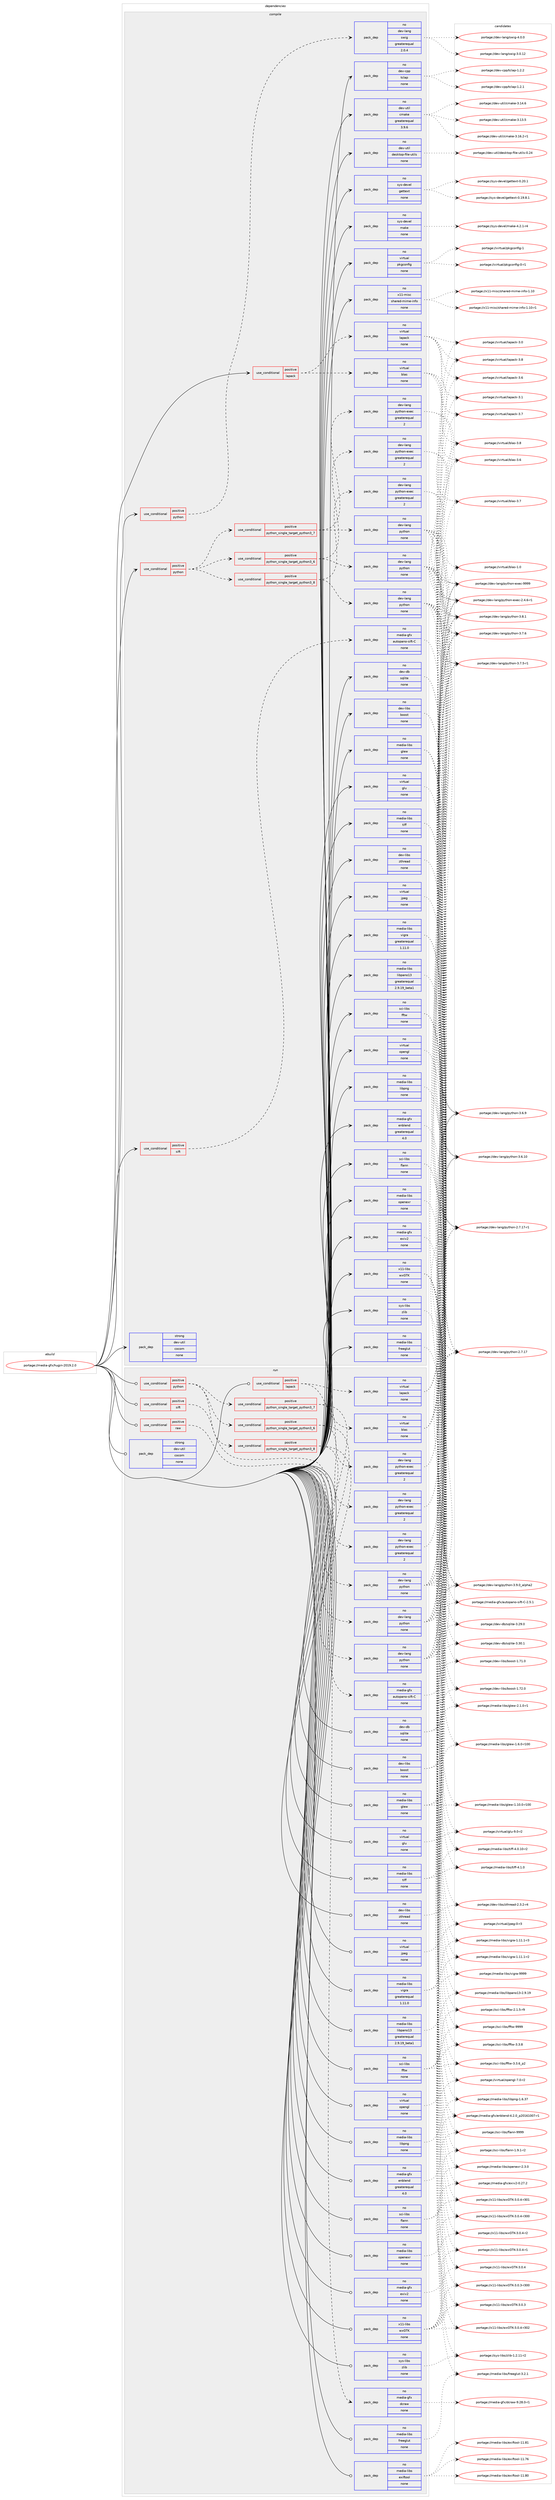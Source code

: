 digraph prolog {

# *************
# Graph options
# *************

newrank=true;
concentrate=true;
compound=true;
graph [rankdir=LR,fontname=Helvetica,fontsize=10,ranksep=1.5];#, ranksep=2.5, nodesep=0.2];
edge  [arrowhead=vee];
node  [fontname=Helvetica,fontsize=10];

# **********
# The ebuild
# **********

subgraph cluster_leftcol {
color=gray;
label=<<i>ebuild</i>>;
id [label="portage://media-gfx/hugin-2019.2.0", color=red, width=4, href="../media-gfx/hugin-2019.2.0.svg"];
}

# ****************
# The dependencies
# ****************

subgraph cluster_midcol {
color=gray;
label=<<i>dependencies</i>>;
subgraph cluster_compile {
fillcolor="#eeeeee";
style=filled;
label=<<i>compile</i>>;
subgraph cond50794 {
dependency221891 [label=<<TABLE BORDER="0" CELLBORDER="1" CELLSPACING="0" CELLPADDING="4"><TR><TD ROWSPAN="3" CELLPADDING="10">use_conditional</TD></TR><TR><TD>positive</TD></TR><TR><TD>lapack</TD></TR></TABLE>>, shape=none, color=red];
subgraph pack167694 {
dependency221892 [label=<<TABLE BORDER="0" CELLBORDER="1" CELLSPACING="0" CELLPADDING="4" WIDTH="220"><TR><TD ROWSPAN="6" CELLPADDING="30">pack_dep</TD></TR><TR><TD WIDTH="110">no</TD></TR><TR><TD>virtual</TD></TR><TR><TD>blas</TD></TR><TR><TD>none</TD></TR><TR><TD></TD></TR></TABLE>>, shape=none, color=blue];
}
dependency221891:e -> dependency221892:w [weight=20,style="dashed",arrowhead="vee"];
subgraph pack167695 {
dependency221893 [label=<<TABLE BORDER="0" CELLBORDER="1" CELLSPACING="0" CELLPADDING="4" WIDTH="220"><TR><TD ROWSPAN="6" CELLPADDING="30">pack_dep</TD></TR><TR><TD WIDTH="110">no</TD></TR><TR><TD>virtual</TD></TR><TR><TD>lapack</TD></TR><TR><TD>none</TD></TR><TR><TD></TD></TR></TABLE>>, shape=none, color=blue];
}
dependency221891:e -> dependency221893:w [weight=20,style="dashed",arrowhead="vee"];
}
id:e -> dependency221891:w [weight=20,style="solid",arrowhead="vee"];
subgraph cond50795 {
dependency221894 [label=<<TABLE BORDER="0" CELLBORDER="1" CELLSPACING="0" CELLPADDING="4"><TR><TD ROWSPAN="3" CELLPADDING="10">use_conditional</TD></TR><TR><TD>positive</TD></TR><TR><TD>python</TD></TR></TABLE>>, shape=none, color=red];
subgraph cond50796 {
dependency221895 [label=<<TABLE BORDER="0" CELLBORDER="1" CELLSPACING="0" CELLPADDING="4"><TR><TD ROWSPAN="3" CELLPADDING="10">use_conditional</TD></TR><TR><TD>positive</TD></TR><TR><TD>python_single_target_python3_6</TD></TR></TABLE>>, shape=none, color=red];
subgraph pack167696 {
dependency221896 [label=<<TABLE BORDER="0" CELLBORDER="1" CELLSPACING="0" CELLPADDING="4" WIDTH="220"><TR><TD ROWSPAN="6" CELLPADDING="30">pack_dep</TD></TR><TR><TD WIDTH="110">no</TD></TR><TR><TD>dev-lang</TD></TR><TR><TD>python</TD></TR><TR><TD>none</TD></TR><TR><TD></TD></TR></TABLE>>, shape=none, color=blue];
}
dependency221895:e -> dependency221896:w [weight=20,style="dashed",arrowhead="vee"];
subgraph pack167697 {
dependency221897 [label=<<TABLE BORDER="0" CELLBORDER="1" CELLSPACING="0" CELLPADDING="4" WIDTH="220"><TR><TD ROWSPAN="6" CELLPADDING="30">pack_dep</TD></TR><TR><TD WIDTH="110">no</TD></TR><TR><TD>dev-lang</TD></TR><TR><TD>python-exec</TD></TR><TR><TD>greaterequal</TD></TR><TR><TD>2</TD></TR></TABLE>>, shape=none, color=blue];
}
dependency221895:e -> dependency221897:w [weight=20,style="dashed",arrowhead="vee"];
}
dependency221894:e -> dependency221895:w [weight=20,style="dashed",arrowhead="vee"];
subgraph cond50797 {
dependency221898 [label=<<TABLE BORDER="0" CELLBORDER="1" CELLSPACING="0" CELLPADDING="4"><TR><TD ROWSPAN="3" CELLPADDING="10">use_conditional</TD></TR><TR><TD>positive</TD></TR><TR><TD>python_single_target_python3_7</TD></TR></TABLE>>, shape=none, color=red];
subgraph pack167698 {
dependency221899 [label=<<TABLE BORDER="0" CELLBORDER="1" CELLSPACING="0" CELLPADDING="4" WIDTH="220"><TR><TD ROWSPAN="6" CELLPADDING="30">pack_dep</TD></TR><TR><TD WIDTH="110">no</TD></TR><TR><TD>dev-lang</TD></TR><TR><TD>python</TD></TR><TR><TD>none</TD></TR><TR><TD></TD></TR></TABLE>>, shape=none, color=blue];
}
dependency221898:e -> dependency221899:w [weight=20,style="dashed",arrowhead="vee"];
subgraph pack167699 {
dependency221900 [label=<<TABLE BORDER="0" CELLBORDER="1" CELLSPACING="0" CELLPADDING="4" WIDTH="220"><TR><TD ROWSPAN="6" CELLPADDING="30">pack_dep</TD></TR><TR><TD WIDTH="110">no</TD></TR><TR><TD>dev-lang</TD></TR><TR><TD>python-exec</TD></TR><TR><TD>greaterequal</TD></TR><TR><TD>2</TD></TR></TABLE>>, shape=none, color=blue];
}
dependency221898:e -> dependency221900:w [weight=20,style="dashed",arrowhead="vee"];
}
dependency221894:e -> dependency221898:w [weight=20,style="dashed",arrowhead="vee"];
subgraph cond50798 {
dependency221901 [label=<<TABLE BORDER="0" CELLBORDER="1" CELLSPACING="0" CELLPADDING="4"><TR><TD ROWSPAN="3" CELLPADDING="10">use_conditional</TD></TR><TR><TD>positive</TD></TR><TR><TD>python_single_target_python3_8</TD></TR></TABLE>>, shape=none, color=red];
subgraph pack167700 {
dependency221902 [label=<<TABLE BORDER="0" CELLBORDER="1" CELLSPACING="0" CELLPADDING="4" WIDTH="220"><TR><TD ROWSPAN="6" CELLPADDING="30">pack_dep</TD></TR><TR><TD WIDTH="110">no</TD></TR><TR><TD>dev-lang</TD></TR><TR><TD>python</TD></TR><TR><TD>none</TD></TR><TR><TD></TD></TR></TABLE>>, shape=none, color=blue];
}
dependency221901:e -> dependency221902:w [weight=20,style="dashed",arrowhead="vee"];
subgraph pack167701 {
dependency221903 [label=<<TABLE BORDER="0" CELLBORDER="1" CELLSPACING="0" CELLPADDING="4" WIDTH="220"><TR><TD ROWSPAN="6" CELLPADDING="30">pack_dep</TD></TR><TR><TD WIDTH="110">no</TD></TR><TR><TD>dev-lang</TD></TR><TR><TD>python-exec</TD></TR><TR><TD>greaterequal</TD></TR><TR><TD>2</TD></TR></TABLE>>, shape=none, color=blue];
}
dependency221901:e -> dependency221903:w [weight=20,style="dashed",arrowhead="vee"];
}
dependency221894:e -> dependency221901:w [weight=20,style="dashed",arrowhead="vee"];
}
id:e -> dependency221894:w [weight=20,style="solid",arrowhead="vee"];
subgraph cond50799 {
dependency221904 [label=<<TABLE BORDER="0" CELLBORDER="1" CELLSPACING="0" CELLPADDING="4"><TR><TD ROWSPAN="3" CELLPADDING="10">use_conditional</TD></TR><TR><TD>positive</TD></TR><TR><TD>python</TD></TR></TABLE>>, shape=none, color=red];
subgraph pack167702 {
dependency221905 [label=<<TABLE BORDER="0" CELLBORDER="1" CELLSPACING="0" CELLPADDING="4" WIDTH="220"><TR><TD ROWSPAN="6" CELLPADDING="30">pack_dep</TD></TR><TR><TD WIDTH="110">no</TD></TR><TR><TD>dev-lang</TD></TR><TR><TD>swig</TD></TR><TR><TD>greaterequal</TD></TR><TR><TD>2.0.4</TD></TR></TABLE>>, shape=none, color=blue];
}
dependency221904:e -> dependency221905:w [weight=20,style="dashed",arrowhead="vee"];
}
id:e -> dependency221904:w [weight=20,style="solid",arrowhead="vee"];
subgraph cond50800 {
dependency221906 [label=<<TABLE BORDER="0" CELLBORDER="1" CELLSPACING="0" CELLPADDING="4"><TR><TD ROWSPAN="3" CELLPADDING="10">use_conditional</TD></TR><TR><TD>positive</TD></TR><TR><TD>sift</TD></TR></TABLE>>, shape=none, color=red];
subgraph pack167703 {
dependency221907 [label=<<TABLE BORDER="0" CELLBORDER="1" CELLSPACING="0" CELLPADDING="4" WIDTH="220"><TR><TD ROWSPAN="6" CELLPADDING="30">pack_dep</TD></TR><TR><TD WIDTH="110">no</TD></TR><TR><TD>media-gfx</TD></TR><TR><TD>autopano-sift-C</TD></TR><TR><TD>none</TD></TR><TR><TD></TD></TR></TABLE>>, shape=none, color=blue];
}
dependency221906:e -> dependency221907:w [weight=20,style="dashed",arrowhead="vee"];
}
id:e -> dependency221906:w [weight=20,style="solid",arrowhead="vee"];
subgraph pack167704 {
dependency221908 [label=<<TABLE BORDER="0" CELLBORDER="1" CELLSPACING="0" CELLPADDING="4" WIDTH="220"><TR><TD ROWSPAN="6" CELLPADDING="30">pack_dep</TD></TR><TR><TD WIDTH="110">no</TD></TR><TR><TD>dev-cpp</TD></TR><TR><TD>tclap</TD></TR><TR><TD>none</TD></TR><TR><TD></TD></TR></TABLE>>, shape=none, color=blue];
}
id:e -> dependency221908:w [weight=20,style="solid",arrowhead="vee"];
subgraph pack167705 {
dependency221909 [label=<<TABLE BORDER="0" CELLBORDER="1" CELLSPACING="0" CELLPADDING="4" WIDTH="220"><TR><TD ROWSPAN="6" CELLPADDING="30">pack_dep</TD></TR><TR><TD WIDTH="110">no</TD></TR><TR><TD>dev-db</TD></TR><TR><TD>sqlite</TD></TR><TR><TD>none</TD></TR><TR><TD></TD></TR></TABLE>>, shape=none, color=blue];
}
id:e -> dependency221909:w [weight=20,style="solid",arrowhead="vee"];
subgraph pack167706 {
dependency221910 [label=<<TABLE BORDER="0" CELLBORDER="1" CELLSPACING="0" CELLPADDING="4" WIDTH="220"><TR><TD ROWSPAN="6" CELLPADDING="30">pack_dep</TD></TR><TR><TD WIDTH="110">no</TD></TR><TR><TD>dev-libs</TD></TR><TR><TD>boost</TD></TR><TR><TD>none</TD></TR><TR><TD></TD></TR></TABLE>>, shape=none, color=blue];
}
id:e -> dependency221910:w [weight=20,style="solid",arrowhead="vee"];
subgraph pack167707 {
dependency221911 [label=<<TABLE BORDER="0" CELLBORDER="1" CELLSPACING="0" CELLPADDING="4" WIDTH="220"><TR><TD ROWSPAN="6" CELLPADDING="30">pack_dep</TD></TR><TR><TD WIDTH="110">no</TD></TR><TR><TD>dev-libs</TD></TR><TR><TD>zthread</TD></TR><TR><TD>none</TD></TR><TR><TD></TD></TR></TABLE>>, shape=none, color=blue];
}
id:e -> dependency221911:w [weight=20,style="solid",arrowhead="vee"];
subgraph pack167708 {
dependency221912 [label=<<TABLE BORDER="0" CELLBORDER="1" CELLSPACING="0" CELLPADDING="4" WIDTH="220"><TR><TD ROWSPAN="6" CELLPADDING="30">pack_dep</TD></TR><TR><TD WIDTH="110">no</TD></TR><TR><TD>dev-util</TD></TR><TR><TD>cmake</TD></TR><TR><TD>greaterequal</TD></TR><TR><TD>3.9.6</TD></TR></TABLE>>, shape=none, color=blue];
}
id:e -> dependency221912:w [weight=20,style="solid",arrowhead="vee"];
subgraph pack167709 {
dependency221913 [label=<<TABLE BORDER="0" CELLBORDER="1" CELLSPACING="0" CELLPADDING="4" WIDTH="220"><TR><TD ROWSPAN="6" CELLPADDING="30">pack_dep</TD></TR><TR><TD WIDTH="110">no</TD></TR><TR><TD>dev-util</TD></TR><TR><TD>desktop-file-utils</TD></TR><TR><TD>none</TD></TR><TR><TD></TD></TR></TABLE>>, shape=none, color=blue];
}
id:e -> dependency221913:w [weight=20,style="solid",arrowhead="vee"];
subgraph pack167710 {
dependency221914 [label=<<TABLE BORDER="0" CELLBORDER="1" CELLSPACING="0" CELLPADDING="4" WIDTH="220"><TR><TD ROWSPAN="6" CELLPADDING="30">pack_dep</TD></TR><TR><TD WIDTH="110">no</TD></TR><TR><TD>media-gfx</TD></TR><TR><TD>enblend</TD></TR><TR><TD>greaterequal</TD></TR><TR><TD>4.0</TD></TR></TABLE>>, shape=none, color=blue];
}
id:e -> dependency221914:w [weight=20,style="solid",arrowhead="vee"];
subgraph pack167711 {
dependency221915 [label=<<TABLE BORDER="0" CELLBORDER="1" CELLSPACING="0" CELLPADDING="4" WIDTH="220"><TR><TD ROWSPAN="6" CELLPADDING="30">pack_dep</TD></TR><TR><TD WIDTH="110">no</TD></TR><TR><TD>media-gfx</TD></TR><TR><TD>exiv2</TD></TR><TR><TD>none</TD></TR><TR><TD></TD></TR></TABLE>>, shape=none, color=blue];
}
id:e -> dependency221915:w [weight=20,style="solid",arrowhead="vee"];
subgraph pack167712 {
dependency221916 [label=<<TABLE BORDER="0" CELLBORDER="1" CELLSPACING="0" CELLPADDING="4" WIDTH="220"><TR><TD ROWSPAN="6" CELLPADDING="30">pack_dep</TD></TR><TR><TD WIDTH="110">no</TD></TR><TR><TD>media-libs</TD></TR><TR><TD>freeglut</TD></TR><TR><TD>none</TD></TR><TR><TD></TD></TR></TABLE>>, shape=none, color=blue];
}
id:e -> dependency221916:w [weight=20,style="solid",arrowhead="vee"];
subgraph pack167713 {
dependency221917 [label=<<TABLE BORDER="0" CELLBORDER="1" CELLSPACING="0" CELLPADDING="4" WIDTH="220"><TR><TD ROWSPAN="6" CELLPADDING="30">pack_dep</TD></TR><TR><TD WIDTH="110">no</TD></TR><TR><TD>media-libs</TD></TR><TR><TD>glew</TD></TR><TR><TD>none</TD></TR><TR><TD></TD></TR></TABLE>>, shape=none, color=blue];
}
id:e -> dependency221917:w [weight=20,style="solid",arrowhead="vee"];
subgraph pack167714 {
dependency221918 [label=<<TABLE BORDER="0" CELLBORDER="1" CELLSPACING="0" CELLPADDING="4" WIDTH="220"><TR><TD ROWSPAN="6" CELLPADDING="30">pack_dep</TD></TR><TR><TD WIDTH="110">no</TD></TR><TR><TD>media-libs</TD></TR><TR><TD>libpano13</TD></TR><TR><TD>greaterequal</TD></TR><TR><TD>2.9.19_beta1</TD></TR></TABLE>>, shape=none, color=blue];
}
id:e -> dependency221918:w [weight=20,style="solid",arrowhead="vee"];
subgraph pack167715 {
dependency221919 [label=<<TABLE BORDER="0" CELLBORDER="1" CELLSPACING="0" CELLPADDING="4" WIDTH="220"><TR><TD ROWSPAN="6" CELLPADDING="30">pack_dep</TD></TR><TR><TD WIDTH="110">no</TD></TR><TR><TD>media-libs</TD></TR><TR><TD>libpng</TD></TR><TR><TD>none</TD></TR><TR><TD></TD></TR></TABLE>>, shape=none, color=blue];
}
id:e -> dependency221919:w [weight=20,style="solid",arrowhead="vee"];
subgraph pack167716 {
dependency221920 [label=<<TABLE BORDER="0" CELLBORDER="1" CELLSPACING="0" CELLPADDING="4" WIDTH="220"><TR><TD ROWSPAN="6" CELLPADDING="30">pack_dep</TD></TR><TR><TD WIDTH="110">no</TD></TR><TR><TD>media-libs</TD></TR><TR><TD>openexr</TD></TR><TR><TD>none</TD></TR><TR><TD></TD></TR></TABLE>>, shape=none, color=blue];
}
id:e -> dependency221920:w [weight=20,style="solid",arrowhead="vee"];
subgraph pack167717 {
dependency221921 [label=<<TABLE BORDER="0" CELLBORDER="1" CELLSPACING="0" CELLPADDING="4" WIDTH="220"><TR><TD ROWSPAN="6" CELLPADDING="30">pack_dep</TD></TR><TR><TD WIDTH="110">no</TD></TR><TR><TD>media-libs</TD></TR><TR><TD>tiff</TD></TR><TR><TD>none</TD></TR><TR><TD></TD></TR></TABLE>>, shape=none, color=blue];
}
id:e -> dependency221921:w [weight=20,style="solid",arrowhead="vee"];
subgraph pack167718 {
dependency221922 [label=<<TABLE BORDER="0" CELLBORDER="1" CELLSPACING="0" CELLPADDING="4" WIDTH="220"><TR><TD ROWSPAN="6" CELLPADDING="30">pack_dep</TD></TR><TR><TD WIDTH="110">no</TD></TR><TR><TD>media-libs</TD></TR><TR><TD>vigra</TD></TR><TR><TD>greaterequal</TD></TR><TR><TD>1.11.0</TD></TR></TABLE>>, shape=none, color=blue];
}
id:e -> dependency221922:w [weight=20,style="solid",arrowhead="vee"];
subgraph pack167719 {
dependency221923 [label=<<TABLE BORDER="0" CELLBORDER="1" CELLSPACING="0" CELLPADDING="4" WIDTH="220"><TR><TD ROWSPAN="6" CELLPADDING="30">pack_dep</TD></TR><TR><TD WIDTH="110">no</TD></TR><TR><TD>sci-libs</TD></TR><TR><TD>fftw</TD></TR><TR><TD>none</TD></TR><TR><TD></TD></TR></TABLE>>, shape=none, color=blue];
}
id:e -> dependency221923:w [weight=20,style="solid",arrowhead="vee"];
subgraph pack167720 {
dependency221924 [label=<<TABLE BORDER="0" CELLBORDER="1" CELLSPACING="0" CELLPADDING="4" WIDTH="220"><TR><TD ROWSPAN="6" CELLPADDING="30">pack_dep</TD></TR><TR><TD WIDTH="110">no</TD></TR><TR><TD>sci-libs</TD></TR><TR><TD>flann</TD></TR><TR><TD>none</TD></TR><TR><TD></TD></TR></TABLE>>, shape=none, color=blue];
}
id:e -> dependency221924:w [weight=20,style="solid",arrowhead="vee"];
subgraph pack167721 {
dependency221925 [label=<<TABLE BORDER="0" CELLBORDER="1" CELLSPACING="0" CELLPADDING="4" WIDTH="220"><TR><TD ROWSPAN="6" CELLPADDING="30">pack_dep</TD></TR><TR><TD WIDTH="110">no</TD></TR><TR><TD>sys-devel</TD></TR><TR><TD>gettext</TD></TR><TR><TD>none</TD></TR><TR><TD></TD></TR></TABLE>>, shape=none, color=blue];
}
id:e -> dependency221925:w [weight=20,style="solid",arrowhead="vee"];
subgraph pack167722 {
dependency221926 [label=<<TABLE BORDER="0" CELLBORDER="1" CELLSPACING="0" CELLPADDING="4" WIDTH="220"><TR><TD ROWSPAN="6" CELLPADDING="30">pack_dep</TD></TR><TR><TD WIDTH="110">no</TD></TR><TR><TD>sys-devel</TD></TR><TR><TD>make</TD></TR><TR><TD>none</TD></TR><TR><TD></TD></TR></TABLE>>, shape=none, color=blue];
}
id:e -> dependency221926:w [weight=20,style="solid",arrowhead="vee"];
subgraph pack167723 {
dependency221927 [label=<<TABLE BORDER="0" CELLBORDER="1" CELLSPACING="0" CELLPADDING="4" WIDTH="220"><TR><TD ROWSPAN="6" CELLPADDING="30">pack_dep</TD></TR><TR><TD WIDTH="110">no</TD></TR><TR><TD>sys-libs</TD></TR><TR><TD>zlib</TD></TR><TR><TD>none</TD></TR><TR><TD></TD></TR></TABLE>>, shape=none, color=blue];
}
id:e -> dependency221927:w [weight=20,style="solid",arrowhead="vee"];
subgraph pack167724 {
dependency221928 [label=<<TABLE BORDER="0" CELLBORDER="1" CELLSPACING="0" CELLPADDING="4" WIDTH="220"><TR><TD ROWSPAN="6" CELLPADDING="30">pack_dep</TD></TR><TR><TD WIDTH="110">no</TD></TR><TR><TD>virtual</TD></TR><TR><TD>glu</TD></TR><TR><TD>none</TD></TR><TR><TD></TD></TR></TABLE>>, shape=none, color=blue];
}
id:e -> dependency221928:w [weight=20,style="solid",arrowhead="vee"];
subgraph pack167725 {
dependency221929 [label=<<TABLE BORDER="0" CELLBORDER="1" CELLSPACING="0" CELLPADDING="4" WIDTH="220"><TR><TD ROWSPAN="6" CELLPADDING="30">pack_dep</TD></TR><TR><TD WIDTH="110">no</TD></TR><TR><TD>virtual</TD></TR><TR><TD>jpeg</TD></TR><TR><TD>none</TD></TR><TR><TD></TD></TR></TABLE>>, shape=none, color=blue];
}
id:e -> dependency221929:w [weight=20,style="solid",arrowhead="vee"];
subgraph pack167726 {
dependency221930 [label=<<TABLE BORDER="0" CELLBORDER="1" CELLSPACING="0" CELLPADDING="4" WIDTH="220"><TR><TD ROWSPAN="6" CELLPADDING="30">pack_dep</TD></TR><TR><TD WIDTH="110">no</TD></TR><TR><TD>virtual</TD></TR><TR><TD>opengl</TD></TR><TR><TD>none</TD></TR><TR><TD></TD></TR></TABLE>>, shape=none, color=blue];
}
id:e -> dependency221930:w [weight=20,style="solid",arrowhead="vee"];
subgraph pack167727 {
dependency221931 [label=<<TABLE BORDER="0" CELLBORDER="1" CELLSPACING="0" CELLPADDING="4" WIDTH="220"><TR><TD ROWSPAN="6" CELLPADDING="30">pack_dep</TD></TR><TR><TD WIDTH="110">no</TD></TR><TR><TD>virtual</TD></TR><TR><TD>pkgconfig</TD></TR><TR><TD>none</TD></TR><TR><TD></TD></TR></TABLE>>, shape=none, color=blue];
}
id:e -> dependency221931:w [weight=20,style="solid",arrowhead="vee"];
subgraph pack167728 {
dependency221932 [label=<<TABLE BORDER="0" CELLBORDER="1" CELLSPACING="0" CELLPADDING="4" WIDTH="220"><TR><TD ROWSPAN="6" CELLPADDING="30">pack_dep</TD></TR><TR><TD WIDTH="110">no</TD></TR><TR><TD>x11-libs</TD></TR><TR><TD>wxGTK</TD></TR><TR><TD>none</TD></TR><TR><TD></TD></TR></TABLE>>, shape=none, color=blue];
}
id:e -> dependency221932:w [weight=20,style="solid",arrowhead="vee"];
subgraph pack167729 {
dependency221933 [label=<<TABLE BORDER="0" CELLBORDER="1" CELLSPACING="0" CELLPADDING="4" WIDTH="220"><TR><TD ROWSPAN="6" CELLPADDING="30">pack_dep</TD></TR><TR><TD WIDTH="110">no</TD></TR><TR><TD>x11-misc</TD></TR><TR><TD>shared-mime-info</TD></TR><TR><TD>none</TD></TR><TR><TD></TD></TR></TABLE>>, shape=none, color=blue];
}
id:e -> dependency221933:w [weight=20,style="solid",arrowhead="vee"];
subgraph pack167730 {
dependency221934 [label=<<TABLE BORDER="0" CELLBORDER="1" CELLSPACING="0" CELLPADDING="4" WIDTH="220"><TR><TD ROWSPAN="6" CELLPADDING="30">pack_dep</TD></TR><TR><TD WIDTH="110">strong</TD></TR><TR><TD>dev-util</TD></TR><TR><TD>cocom</TD></TR><TR><TD>none</TD></TR><TR><TD></TD></TR></TABLE>>, shape=none, color=blue];
}
id:e -> dependency221934:w [weight=20,style="solid",arrowhead="vee"];
}
subgraph cluster_compileandrun {
fillcolor="#eeeeee";
style=filled;
label=<<i>compile and run</i>>;
}
subgraph cluster_run {
fillcolor="#eeeeee";
style=filled;
label=<<i>run</i>>;
subgraph cond50801 {
dependency221935 [label=<<TABLE BORDER="0" CELLBORDER="1" CELLSPACING="0" CELLPADDING="4"><TR><TD ROWSPAN="3" CELLPADDING="10">use_conditional</TD></TR><TR><TD>positive</TD></TR><TR><TD>lapack</TD></TR></TABLE>>, shape=none, color=red];
subgraph pack167731 {
dependency221936 [label=<<TABLE BORDER="0" CELLBORDER="1" CELLSPACING="0" CELLPADDING="4" WIDTH="220"><TR><TD ROWSPAN="6" CELLPADDING="30">pack_dep</TD></TR><TR><TD WIDTH="110">no</TD></TR><TR><TD>virtual</TD></TR><TR><TD>blas</TD></TR><TR><TD>none</TD></TR><TR><TD></TD></TR></TABLE>>, shape=none, color=blue];
}
dependency221935:e -> dependency221936:w [weight=20,style="dashed",arrowhead="vee"];
subgraph pack167732 {
dependency221937 [label=<<TABLE BORDER="0" CELLBORDER="1" CELLSPACING="0" CELLPADDING="4" WIDTH="220"><TR><TD ROWSPAN="6" CELLPADDING="30">pack_dep</TD></TR><TR><TD WIDTH="110">no</TD></TR><TR><TD>virtual</TD></TR><TR><TD>lapack</TD></TR><TR><TD>none</TD></TR><TR><TD></TD></TR></TABLE>>, shape=none, color=blue];
}
dependency221935:e -> dependency221937:w [weight=20,style="dashed",arrowhead="vee"];
}
id:e -> dependency221935:w [weight=20,style="solid",arrowhead="odot"];
subgraph cond50802 {
dependency221938 [label=<<TABLE BORDER="0" CELLBORDER="1" CELLSPACING="0" CELLPADDING="4"><TR><TD ROWSPAN="3" CELLPADDING="10">use_conditional</TD></TR><TR><TD>positive</TD></TR><TR><TD>python</TD></TR></TABLE>>, shape=none, color=red];
subgraph cond50803 {
dependency221939 [label=<<TABLE BORDER="0" CELLBORDER="1" CELLSPACING="0" CELLPADDING="4"><TR><TD ROWSPAN="3" CELLPADDING="10">use_conditional</TD></TR><TR><TD>positive</TD></TR><TR><TD>python_single_target_python3_6</TD></TR></TABLE>>, shape=none, color=red];
subgraph pack167733 {
dependency221940 [label=<<TABLE BORDER="0" CELLBORDER="1" CELLSPACING="0" CELLPADDING="4" WIDTH="220"><TR><TD ROWSPAN="6" CELLPADDING="30">pack_dep</TD></TR><TR><TD WIDTH="110">no</TD></TR><TR><TD>dev-lang</TD></TR><TR><TD>python</TD></TR><TR><TD>none</TD></TR><TR><TD></TD></TR></TABLE>>, shape=none, color=blue];
}
dependency221939:e -> dependency221940:w [weight=20,style="dashed",arrowhead="vee"];
subgraph pack167734 {
dependency221941 [label=<<TABLE BORDER="0" CELLBORDER="1" CELLSPACING="0" CELLPADDING="4" WIDTH="220"><TR><TD ROWSPAN="6" CELLPADDING="30">pack_dep</TD></TR><TR><TD WIDTH="110">no</TD></TR><TR><TD>dev-lang</TD></TR><TR><TD>python-exec</TD></TR><TR><TD>greaterequal</TD></TR><TR><TD>2</TD></TR></TABLE>>, shape=none, color=blue];
}
dependency221939:e -> dependency221941:w [weight=20,style="dashed",arrowhead="vee"];
}
dependency221938:e -> dependency221939:w [weight=20,style="dashed",arrowhead="vee"];
subgraph cond50804 {
dependency221942 [label=<<TABLE BORDER="0" CELLBORDER="1" CELLSPACING="0" CELLPADDING="4"><TR><TD ROWSPAN="3" CELLPADDING="10">use_conditional</TD></TR><TR><TD>positive</TD></TR><TR><TD>python_single_target_python3_7</TD></TR></TABLE>>, shape=none, color=red];
subgraph pack167735 {
dependency221943 [label=<<TABLE BORDER="0" CELLBORDER="1" CELLSPACING="0" CELLPADDING="4" WIDTH="220"><TR><TD ROWSPAN="6" CELLPADDING="30">pack_dep</TD></TR><TR><TD WIDTH="110">no</TD></TR><TR><TD>dev-lang</TD></TR><TR><TD>python</TD></TR><TR><TD>none</TD></TR><TR><TD></TD></TR></TABLE>>, shape=none, color=blue];
}
dependency221942:e -> dependency221943:w [weight=20,style="dashed",arrowhead="vee"];
subgraph pack167736 {
dependency221944 [label=<<TABLE BORDER="0" CELLBORDER="1" CELLSPACING="0" CELLPADDING="4" WIDTH="220"><TR><TD ROWSPAN="6" CELLPADDING="30">pack_dep</TD></TR><TR><TD WIDTH="110">no</TD></TR><TR><TD>dev-lang</TD></TR><TR><TD>python-exec</TD></TR><TR><TD>greaterequal</TD></TR><TR><TD>2</TD></TR></TABLE>>, shape=none, color=blue];
}
dependency221942:e -> dependency221944:w [weight=20,style="dashed",arrowhead="vee"];
}
dependency221938:e -> dependency221942:w [weight=20,style="dashed",arrowhead="vee"];
subgraph cond50805 {
dependency221945 [label=<<TABLE BORDER="0" CELLBORDER="1" CELLSPACING="0" CELLPADDING="4"><TR><TD ROWSPAN="3" CELLPADDING="10">use_conditional</TD></TR><TR><TD>positive</TD></TR><TR><TD>python_single_target_python3_8</TD></TR></TABLE>>, shape=none, color=red];
subgraph pack167737 {
dependency221946 [label=<<TABLE BORDER="0" CELLBORDER="1" CELLSPACING="0" CELLPADDING="4" WIDTH="220"><TR><TD ROWSPAN="6" CELLPADDING="30">pack_dep</TD></TR><TR><TD WIDTH="110">no</TD></TR><TR><TD>dev-lang</TD></TR><TR><TD>python</TD></TR><TR><TD>none</TD></TR><TR><TD></TD></TR></TABLE>>, shape=none, color=blue];
}
dependency221945:e -> dependency221946:w [weight=20,style="dashed",arrowhead="vee"];
subgraph pack167738 {
dependency221947 [label=<<TABLE BORDER="0" CELLBORDER="1" CELLSPACING="0" CELLPADDING="4" WIDTH="220"><TR><TD ROWSPAN="6" CELLPADDING="30">pack_dep</TD></TR><TR><TD WIDTH="110">no</TD></TR><TR><TD>dev-lang</TD></TR><TR><TD>python-exec</TD></TR><TR><TD>greaterequal</TD></TR><TR><TD>2</TD></TR></TABLE>>, shape=none, color=blue];
}
dependency221945:e -> dependency221947:w [weight=20,style="dashed",arrowhead="vee"];
}
dependency221938:e -> dependency221945:w [weight=20,style="dashed",arrowhead="vee"];
}
id:e -> dependency221938:w [weight=20,style="solid",arrowhead="odot"];
subgraph cond50806 {
dependency221948 [label=<<TABLE BORDER="0" CELLBORDER="1" CELLSPACING="0" CELLPADDING="4"><TR><TD ROWSPAN="3" CELLPADDING="10">use_conditional</TD></TR><TR><TD>positive</TD></TR><TR><TD>raw</TD></TR></TABLE>>, shape=none, color=red];
subgraph pack167739 {
dependency221949 [label=<<TABLE BORDER="0" CELLBORDER="1" CELLSPACING="0" CELLPADDING="4" WIDTH="220"><TR><TD ROWSPAN="6" CELLPADDING="30">pack_dep</TD></TR><TR><TD WIDTH="110">no</TD></TR><TR><TD>media-gfx</TD></TR><TR><TD>dcraw</TD></TR><TR><TD>none</TD></TR><TR><TD></TD></TR></TABLE>>, shape=none, color=blue];
}
dependency221948:e -> dependency221949:w [weight=20,style="dashed",arrowhead="vee"];
}
id:e -> dependency221948:w [weight=20,style="solid",arrowhead="odot"];
subgraph cond50807 {
dependency221950 [label=<<TABLE BORDER="0" CELLBORDER="1" CELLSPACING="0" CELLPADDING="4"><TR><TD ROWSPAN="3" CELLPADDING="10">use_conditional</TD></TR><TR><TD>positive</TD></TR><TR><TD>sift</TD></TR></TABLE>>, shape=none, color=red];
subgraph pack167740 {
dependency221951 [label=<<TABLE BORDER="0" CELLBORDER="1" CELLSPACING="0" CELLPADDING="4" WIDTH="220"><TR><TD ROWSPAN="6" CELLPADDING="30">pack_dep</TD></TR><TR><TD WIDTH="110">no</TD></TR><TR><TD>media-gfx</TD></TR><TR><TD>autopano-sift-C</TD></TR><TR><TD>none</TD></TR><TR><TD></TD></TR></TABLE>>, shape=none, color=blue];
}
dependency221950:e -> dependency221951:w [weight=20,style="dashed",arrowhead="vee"];
}
id:e -> dependency221950:w [weight=20,style="solid",arrowhead="odot"];
subgraph pack167741 {
dependency221952 [label=<<TABLE BORDER="0" CELLBORDER="1" CELLSPACING="0" CELLPADDING="4" WIDTH="220"><TR><TD ROWSPAN="6" CELLPADDING="30">pack_dep</TD></TR><TR><TD WIDTH="110">no</TD></TR><TR><TD>dev-db</TD></TR><TR><TD>sqlite</TD></TR><TR><TD>none</TD></TR><TR><TD></TD></TR></TABLE>>, shape=none, color=blue];
}
id:e -> dependency221952:w [weight=20,style="solid",arrowhead="odot"];
subgraph pack167742 {
dependency221953 [label=<<TABLE BORDER="0" CELLBORDER="1" CELLSPACING="0" CELLPADDING="4" WIDTH="220"><TR><TD ROWSPAN="6" CELLPADDING="30">pack_dep</TD></TR><TR><TD WIDTH="110">no</TD></TR><TR><TD>dev-libs</TD></TR><TR><TD>boost</TD></TR><TR><TD>none</TD></TR><TR><TD></TD></TR></TABLE>>, shape=none, color=blue];
}
id:e -> dependency221953:w [weight=20,style="solid",arrowhead="odot"];
subgraph pack167743 {
dependency221954 [label=<<TABLE BORDER="0" CELLBORDER="1" CELLSPACING="0" CELLPADDING="4" WIDTH="220"><TR><TD ROWSPAN="6" CELLPADDING="30">pack_dep</TD></TR><TR><TD WIDTH="110">no</TD></TR><TR><TD>dev-libs</TD></TR><TR><TD>zthread</TD></TR><TR><TD>none</TD></TR><TR><TD></TD></TR></TABLE>>, shape=none, color=blue];
}
id:e -> dependency221954:w [weight=20,style="solid",arrowhead="odot"];
subgraph pack167744 {
dependency221955 [label=<<TABLE BORDER="0" CELLBORDER="1" CELLSPACING="0" CELLPADDING="4" WIDTH="220"><TR><TD ROWSPAN="6" CELLPADDING="30">pack_dep</TD></TR><TR><TD WIDTH="110">no</TD></TR><TR><TD>media-gfx</TD></TR><TR><TD>enblend</TD></TR><TR><TD>greaterequal</TD></TR><TR><TD>4.0</TD></TR></TABLE>>, shape=none, color=blue];
}
id:e -> dependency221955:w [weight=20,style="solid",arrowhead="odot"];
subgraph pack167745 {
dependency221956 [label=<<TABLE BORDER="0" CELLBORDER="1" CELLSPACING="0" CELLPADDING="4" WIDTH="220"><TR><TD ROWSPAN="6" CELLPADDING="30">pack_dep</TD></TR><TR><TD WIDTH="110">no</TD></TR><TR><TD>media-gfx</TD></TR><TR><TD>exiv2</TD></TR><TR><TD>none</TD></TR><TR><TD></TD></TR></TABLE>>, shape=none, color=blue];
}
id:e -> dependency221956:w [weight=20,style="solid",arrowhead="odot"];
subgraph pack167746 {
dependency221957 [label=<<TABLE BORDER="0" CELLBORDER="1" CELLSPACING="0" CELLPADDING="4" WIDTH="220"><TR><TD ROWSPAN="6" CELLPADDING="30">pack_dep</TD></TR><TR><TD WIDTH="110">no</TD></TR><TR><TD>media-libs</TD></TR><TR><TD>exiftool</TD></TR><TR><TD>none</TD></TR><TR><TD></TD></TR></TABLE>>, shape=none, color=blue];
}
id:e -> dependency221957:w [weight=20,style="solid",arrowhead="odot"];
subgraph pack167747 {
dependency221958 [label=<<TABLE BORDER="0" CELLBORDER="1" CELLSPACING="0" CELLPADDING="4" WIDTH="220"><TR><TD ROWSPAN="6" CELLPADDING="30">pack_dep</TD></TR><TR><TD WIDTH="110">no</TD></TR><TR><TD>media-libs</TD></TR><TR><TD>freeglut</TD></TR><TR><TD>none</TD></TR><TR><TD></TD></TR></TABLE>>, shape=none, color=blue];
}
id:e -> dependency221958:w [weight=20,style="solid",arrowhead="odot"];
subgraph pack167748 {
dependency221959 [label=<<TABLE BORDER="0" CELLBORDER="1" CELLSPACING="0" CELLPADDING="4" WIDTH="220"><TR><TD ROWSPAN="6" CELLPADDING="30">pack_dep</TD></TR><TR><TD WIDTH="110">no</TD></TR><TR><TD>media-libs</TD></TR><TR><TD>glew</TD></TR><TR><TD>none</TD></TR><TR><TD></TD></TR></TABLE>>, shape=none, color=blue];
}
id:e -> dependency221959:w [weight=20,style="solid",arrowhead="odot"];
subgraph pack167749 {
dependency221960 [label=<<TABLE BORDER="0" CELLBORDER="1" CELLSPACING="0" CELLPADDING="4" WIDTH="220"><TR><TD ROWSPAN="6" CELLPADDING="30">pack_dep</TD></TR><TR><TD WIDTH="110">no</TD></TR><TR><TD>media-libs</TD></TR><TR><TD>libpano13</TD></TR><TR><TD>greaterequal</TD></TR><TR><TD>2.9.19_beta1</TD></TR></TABLE>>, shape=none, color=blue];
}
id:e -> dependency221960:w [weight=20,style="solid",arrowhead="odot"];
subgraph pack167750 {
dependency221961 [label=<<TABLE BORDER="0" CELLBORDER="1" CELLSPACING="0" CELLPADDING="4" WIDTH="220"><TR><TD ROWSPAN="6" CELLPADDING="30">pack_dep</TD></TR><TR><TD WIDTH="110">no</TD></TR><TR><TD>media-libs</TD></TR><TR><TD>libpng</TD></TR><TR><TD>none</TD></TR><TR><TD></TD></TR></TABLE>>, shape=none, color=blue];
}
id:e -> dependency221961:w [weight=20,style="solid",arrowhead="odot"];
subgraph pack167751 {
dependency221962 [label=<<TABLE BORDER="0" CELLBORDER="1" CELLSPACING="0" CELLPADDING="4" WIDTH="220"><TR><TD ROWSPAN="6" CELLPADDING="30">pack_dep</TD></TR><TR><TD WIDTH="110">no</TD></TR><TR><TD>media-libs</TD></TR><TR><TD>openexr</TD></TR><TR><TD>none</TD></TR><TR><TD></TD></TR></TABLE>>, shape=none, color=blue];
}
id:e -> dependency221962:w [weight=20,style="solid",arrowhead="odot"];
subgraph pack167752 {
dependency221963 [label=<<TABLE BORDER="0" CELLBORDER="1" CELLSPACING="0" CELLPADDING="4" WIDTH="220"><TR><TD ROWSPAN="6" CELLPADDING="30">pack_dep</TD></TR><TR><TD WIDTH="110">no</TD></TR><TR><TD>media-libs</TD></TR><TR><TD>tiff</TD></TR><TR><TD>none</TD></TR><TR><TD></TD></TR></TABLE>>, shape=none, color=blue];
}
id:e -> dependency221963:w [weight=20,style="solid",arrowhead="odot"];
subgraph pack167753 {
dependency221964 [label=<<TABLE BORDER="0" CELLBORDER="1" CELLSPACING="0" CELLPADDING="4" WIDTH="220"><TR><TD ROWSPAN="6" CELLPADDING="30">pack_dep</TD></TR><TR><TD WIDTH="110">no</TD></TR><TR><TD>media-libs</TD></TR><TR><TD>vigra</TD></TR><TR><TD>greaterequal</TD></TR><TR><TD>1.11.0</TD></TR></TABLE>>, shape=none, color=blue];
}
id:e -> dependency221964:w [weight=20,style="solid",arrowhead="odot"];
subgraph pack167754 {
dependency221965 [label=<<TABLE BORDER="0" CELLBORDER="1" CELLSPACING="0" CELLPADDING="4" WIDTH="220"><TR><TD ROWSPAN="6" CELLPADDING="30">pack_dep</TD></TR><TR><TD WIDTH="110">no</TD></TR><TR><TD>sci-libs</TD></TR><TR><TD>fftw</TD></TR><TR><TD>none</TD></TR><TR><TD></TD></TR></TABLE>>, shape=none, color=blue];
}
id:e -> dependency221965:w [weight=20,style="solid",arrowhead="odot"];
subgraph pack167755 {
dependency221966 [label=<<TABLE BORDER="0" CELLBORDER="1" CELLSPACING="0" CELLPADDING="4" WIDTH="220"><TR><TD ROWSPAN="6" CELLPADDING="30">pack_dep</TD></TR><TR><TD WIDTH="110">no</TD></TR><TR><TD>sci-libs</TD></TR><TR><TD>flann</TD></TR><TR><TD>none</TD></TR><TR><TD></TD></TR></TABLE>>, shape=none, color=blue];
}
id:e -> dependency221966:w [weight=20,style="solid",arrowhead="odot"];
subgraph pack167756 {
dependency221967 [label=<<TABLE BORDER="0" CELLBORDER="1" CELLSPACING="0" CELLPADDING="4" WIDTH="220"><TR><TD ROWSPAN="6" CELLPADDING="30">pack_dep</TD></TR><TR><TD WIDTH="110">no</TD></TR><TR><TD>sys-libs</TD></TR><TR><TD>zlib</TD></TR><TR><TD>none</TD></TR><TR><TD></TD></TR></TABLE>>, shape=none, color=blue];
}
id:e -> dependency221967:w [weight=20,style="solid",arrowhead="odot"];
subgraph pack167757 {
dependency221968 [label=<<TABLE BORDER="0" CELLBORDER="1" CELLSPACING="0" CELLPADDING="4" WIDTH="220"><TR><TD ROWSPAN="6" CELLPADDING="30">pack_dep</TD></TR><TR><TD WIDTH="110">no</TD></TR><TR><TD>virtual</TD></TR><TR><TD>glu</TD></TR><TR><TD>none</TD></TR><TR><TD></TD></TR></TABLE>>, shape=none, color=blue];
}
id:e -> dependency221968:w [weight=20,style="solid",arrowhead="odot"];
subgraph pack167758 {
dependency221969 [label=<<TABLE BORDER="0" CELLBORDER="1" CELLSPACING="0" CELLPADDING="4" WIDTH="220"><TR><TD ROWSPAN="6" CELLPADDING="30">pack_dep</TD></TR><TR><TD WIDTH="110">no</TD></TR><TR><TD>virtual</TD></TR><TR><TD>jpeg</TD></TR><TR><TD>none</TD></TR><TR><TD></TD></TR></TABLE>>, shape=none, color=blue];
}
id:e -> dependency221969:w [weight=20,style="solid",arrowhead="odot"];
subgraph pack167759 {
dependency221970 [label=<<TABLE BORDER="0" CELLBORDER="1" CELLSPACING="0" CELLPADDING="4" WIDTH="220"><TR><TD ROWSPAN="6" CELLPADDING="30">pack_dep</TD></TR><TR><TD WIDTH="110">no</TD></TR><TR><TD>virtual</TD></TR><TR><TD>opengl</TD></TR><TR><TD>none</TD></TR><TR><TD></TD></TR></TABLE>>, shape=none, color=blue];
}
id:e -> dependency221970:w [weight=20,style="solid",arrowhead="odot"];
subgraph pack167760 {
dependency221971 [label=<<TABLE BORDER="0" CELLBORDER="1" CELLSPACING="0" CELLPADDING="4" WIDTH="220"><TR><TD ROWSPAN="6" CELLPADDING="30">pack_dep</TD></TR><TR><TD WIDTH="110">no</TD></TR><TR><TD>x11-libs</TD></TR><TR><TD>wxGTK</TD></TR><TR><TD>none</TD></TR><TR><TD></TD></TR></TABLE>>, shape=none, color=blue];
}
id:e -> dependency221971:w [weight=20,style="solid",arrowhead="odot"];
subgraph pack167761 {
dependency221972 [label=<<TABLE BORDER="0" CELLBORDER="1" CELLSPACING="0" CELLPADDING="4" WIDTH="220"><TR><TD ROWSPAN="6" CELLPADDING="30">pack_dep</TD></TR><TR><TD WIDTH="110">strong</TD></TR><TR><TD>dev-util</TD></TR><TR><TD>cocom</TD></TR><TR><TD>none</TD></TR><TR><TD></TD></TR></TABLE>>, shape=none, color=blue];
}
id:e -> dependency221972:w [weight=20,style="solid",arrowhead="odot"];
}
}

# **************
# The candidates
# **************

subgraph cluster_choices {
rank=same;
color=gray;
label=<<i>candidates</i>>;

subgraph choice167694 {
color=black;
nodesep=1;
choice1181051141161179710847981089711545514656 [label="portage://virtual/blas-3.8", color=red, width=4,href="../virtual/blas-3.8.svg"];
choice1181051141161179710847981089711545514655 [label="portage://virtual/blas-3.7", color=red, width=4,href="../virtual/blas-3.7.svg"];
choice1181051141161179710847981089711545514654 [label="portage://virtual/blas-3.6", color=red, width=4,href="../virtual/blas-3.6.svg"];
choice1181051141161179710847981089711545494648 [label="portage://virtual/blas-1.0", color=red, width=4,href="../virtual/blas-1.0.svg"];
dependency221892:e -> choice1181051141161179710847981089711545514656:w [style=dotted,weight="100"];
dependency221892:e -> choice1181051141161179710847981089711545514655:w [style=dotted,weight="100"];
dependency221892:e -> choice1181051141161179710847981089711545514654:w [style=dotted,weight="100"];
dependency221892:e -> choice1181051141161179710847981089711545494648:w [style=dotted,weight="100"];
}
subgraph choice167695 {
color=black;
nodesep=1;
choice118105114116117971084710897112979910745514656 [label="portage://virtual/lapack-3.8", color=red, width=4,href="../virtual/lapack-3.8.svg"];
choice118105114116117971084710897112979910745514655 [label="portage://virtual/lapack-3.7", color=red, width=4,href="../virtual/lapack-3.7.svg"];
choice118105114116117971084710897112979910745514654 [label="portage://virtual/lapack-3.6", color=red, width=4,href="../virtual/lapack-3.6.svg"];
choice118105114116117971084710897112979910745514649 [label="portage://virtual/lapack-3.1", color=red, width=4,href="../virtual/lapack-3.1.svg"];
choice118105114116117971084710897112979910745514648 [label="portage://virtual/lapack-3.0", color=red, width=4,href="../virtual/lapack-3.0.svg"];
dependency221893:e -> choice118105114116117971084710897112979910745514656:w [style=dotted,weight="100"];
dependency221893:e -> choice118105114116117971084710897112979910745514655:w [style=dotted,weight="100"];
dependency221893:e -> choice118105114116117971084710897112979910745514654:w [style=dotted,weight="100"];
dependency221893:e -> choice118105114116117971084710897112979910745514649:w [style=dotted,weight="100"];
dependency221893:e -> choice118105114116117971084710897112979910745514648:w [style=dotted,weight="100"];
}
subgraph choice167696 {
color=black;
nodesep=1;
choice10010111845108971101034711212111610411111045514657464895971081121049750 [label="portage://dev-lang/python-3.9.0_alpha2", color=red, width=4,href="../dev-lang/python-3.9.0_alpha2.svg"];
choice100101118451089711010347112121116104111110455146564649 [label="portage://dev-lang/python-3.8.1", color=red, width=4,href="../dev-lang/python-3.8.1.svg"];
choice100101118451089711010347112121116104111110455146554654 [label="portage://dev-lang/python-3.7.6", color=red, width=4,href="../dev-lang/python-3.7.6.svg"];
choice1001011184510897110103471121211161041111104551465546534511449 [label="portage://dev-lang/python-3.7.5-r1", color=red, width=4,href="../dev-lang/python-3.7.5-r1.svg"];
choice100101118451089711010347112121116104111110455146544657 [label="portage://dev-lang/python-3.6.9", color=red, width=4,href="../dev-lang/python-3.6.9.svg"];
choice10010111845108971101034711212111610411111045514654464948 [label="portage://dev-lang/python-3.6.10", color=red, width=4,href="../dev-lang/python-3.6.10.svg"];
choice100101118451089711010347112121116104111110455046554649554511449 [label="portage://dev-lang/python-2.7.17-r1", color=red, width=4,href="../dev-lang/python-2.7.17-r1.svg"];
choice10010111845108971101034711212111610411111045504655464955 [label="portage://dev-lang/python-2.7.17", color=red, width=4,href="../dev-lang/python-2.7.17.svg"];
dependency221896:e -> choice10010111845108971101034711212111610411111045514657464895971081121049750:w [style=dotted,weight="100"];
dependency221896:e -> choice100101118451089711010347112121116104111110455146564649:w [style=dotted,weight="100"];
dependency221896:e -> choice100101118451089711010347112121116104111110455146554654:w [style=dotted,weight="100"];
dependency221896:e -> choice1001011184510897110103471121211161041111104551465546534511449:w [style=dotted,weight="100"];
dependency221896:e -> choice100101118451089711010347112121116104111110455146544657:w [style=dotted,weight="100"];
dependency221896:e -> choice10010111845108971101034711212111610411111045514654464948:w [style=dotted,weight="100"];
dependency221896:e -> choice100101118451089711010347112121116104111110455046554649554511449:w [style=dotted,weight="100"];
dependency221896:e -> choice10010111845108971101034711212111610411111045504655464955:w [style=dotted,weight="100"];
}
subgraph choice167697 {
color=black;
nodesep=1;
choice10010111845108971101034711212111610411111045101120101994557575757 [label="portage://dev-lang/python-exec-9999", color=red, width=4,href="../dev-lang/python-exec-9999.svg"];
choice10010111845108971101034711212111610411111045101120101994550465246544511449 [label="portage://dev-lang/python-exec-2.4.6-r1", color=red, width=4,href="../dev-lang/python-exec-2.4.6-r1.svg"];
dependency221897:e -> choice10010111845108971101034711212111610411111045101120101994557575757:w [style=dotted,weight="100"];
dependency221897:e -> choice10010111845108971101034711212111610411111045101120101994550465246544511449:w [style=dotted,weight="100"];
}
subgraph choice167698 {
color=black;
nodesep=1;
choice10010111845108971101034711212111610411111045514657464895971081121049750 [label="portage://dev-lang/python-3.9.0_alpha2", color=red, width=4,href="../dev-lang/python-3.9.0_alpha2.svg"];
choice100101118451089711010347112121116104111110455146564649 [label="portage://dev-lang/python-3.8.1", color=red, width=4,href="../dev-lang/python-3.8.1.svg"];
choice100101118451089711010347112121116104111110455146554654 [label="portage://dev-lang/python-3.7.6", color=red, width=4,href="../dev-lang/python-3.7.6.svg"];
choice1001011184510897110103471121211161041111104551465546534511449 [label="portage://dev-lang/python-3.7.5-r1", color=red, width=4,href="../dev-lang/python-3.7.5-r1.svg"];
choice100101118451089711010347112121116104111110455146544657 [label="portage://dev-lang/python-3.6.9", color=red, width=4,href="../dev-lang/python-3.6.9.svg"];
choice10010111845108971101034711212111610411111045514654464948 [label="portage://dev-lang/python-3.6.10", color=red, width=4,href="../dev-lang/python-3.6.10.svg"];
choice100101118451089711010347112121116104111110455046554649554511449 [label="portage://dev-lang/python-2.7.17-r1", color=red, width=4,href="../dev-lang/python-2.7.17-r1.svg"];
choice10010111845108971101034711212111610411111045504655464955 [label="portage://dev-lang/python-2.7.17", color=red, width=4,href="../dev-lang/python-2.7.17.svg"];
dependency221899:e -> choice10010111845108971101034711212111610411111045514657464895971081121049750:w [style=dotted,weight="100"];
dependency221899:e -> choice100101118451089711010347112121116104111110455146564649:w [style=dotted,weight="100"];
dependency221899:e -> choice100101118451089711010347112121116104111110455146554654:w [style=dotted,weight="100"];
dependency221899:e -> choice1001011184510897110103471121211161041111104551465546534511449:w [style=dotted,weight="100"];
dependency221899:e -> choice100101118451089711010347112121116104111110455146544657:w [style=dotted,weight="100"];
dependency221899:e -> choice10010111845108971101034711212111610411111045514654464948:w [style=dotted,weight="100"];
dependency221899:e -> choice100101118451089711010347112121116104111110455046554649554511449:w [style=dotted,weight="100"];
dependency221899:e -> choice10010111845108971101034711212111610411111045504655464955:w [style=dotted,weight="100"];
}
subgraph choice167699 {
color=black;
nodesep=1;
choice10010111845108971101034711212111610411111045101120101994557575757 [label="portage://dev-lang/python-exec-9999", color=red, width=4,href="../dev-lang/python-exec-9999.svg"];
choice10010111845108971101034711212111610411111045101120101994550465246544511449 [label="portage://dev-lang/python-exec-2.4.6-r1", color=red, width=4,href="../dev-lang/python-exec-2.4.6-r1.svg"];
dependency221900:e -> choice10010111845108971101034711212111610411111045101120101994557575757:w [style=dotted,weight="100"];
dependency221900:e -> choice10010111845108971101034711212111610411111045101120101994550465246544511449:w [style=dotted,weight="100"];
}
subgraph choice167700 {
color=black;
nodesep=1;
choice10010111845108971101034711212111610411111045514657464895971081121049750 [label="portage://dev-lang/python-3.9.0_alpha2", color=red, width=4,href="../dev-lang/python-3.9.0_alpha2.svg"];
choice100101118451089711010347112121116104111110455146564649 [label="portage://dev-lang/python-3.8.1", color=red, width=4,href="../dev-lang/python-3.8.1.svg"];
choice100101118451089711010347112121116104111110455146554654 [label="portage://dev-lang/python-3.7.6", color=red, width=4,href="../dev-lang/python-3.7.6.svg"];
choice1001011184510897110103471121211161041111104551465546534511449 [label="portage://dev-lang/python-3.7.5-r1", color=red, width=4,href="../dev-lang/python-3.7.5-r1.svg"];
choice100101118451089711010347112121116104111110455146544657 [label="portage://dev-lang/python-3.6.9", color=red, width=4,href="../dev-lang/python-3.6.9.svg"];
choice10010111845108971101034711212111610411111045514654464948 [label="portage://dev-lang/python-3.6.10", color=red, width=4,href="../dev-lang/python-3.6.10.svg"];
choice100101118451089711010347112121116104111110455046554649554511449 [label="portage://dev-lang/python-2.7.17-r1", color=red, width=4,href="../dev-lang/python-2.7.17-r1.svg"];
choice10010111845108971101034711212111610411111045504655464955 [label="portage://dev-lang/python-2.7.17", color=red, width=4,href="../dev-lang/python-2.7.17.svg"];
dependency221902:e -> choice10010111845108971101034711212111610411111045514657464895971081121049750:w [style=dotted,weight="100"];
dependency221902:e -> choice100101118451089711010347112121116104111110455146564649:w [style=dotted,weight="100"];
dependency221902:e -> choice100101118451089711010347112121116104111110455146554654:w [style=dotted,weight="100"];
dependency221902:e -> choice1001011184510897110103471121211161041111104551465546534511449:w [style=dotted,weight="100"];
dependency221902:e -> choice100101118451089711010347112121116104111110455146544657:w [style=dotted,weight="100"];
dependency221902:e -> choice10010111845108971101034711212111610411111045514654464948:w [style=dotted,weight="100"];
dependency221902:e -> choice100101118451089711010347112121116104111110455046554649554511449:w [style=dotted,weight="100"];
dependency221902:e -> choice10010111845108971101034711212111610411111045504655464955:w [style=dotted,weight="100"];
}
subgraph choice167701 {
color=black;
nodesep=1;
choice10010111845108971101034711212111610411111045101120101994557575757 [label="portage://dev-lang/python-exec-9999", color=red, width=4,href="../dev-lang/python-exec-9999.svg"];
choice10010111845108971101034711212111610411111045101120101994550465246544511449 [label="portage://dev-lang/python-exec-2.4.6-r1", color=red, width=4,href="../dev-lang/python-exec-2.4.6-r1.svg"];
dependency221903:e -> choice10010111845108971101034711212111610411111045101120101994557575757:w [style=dotted,weight="100"];
dependency221903:e -> choice10010111845108971101034711212111610411111045101120101994550465246544511449:w [style=dotted,weight="100"];
}
subgraph choice167702 {
color=black;
nodesep=1;
choice100101118451089711010347115119105103455246484648 [label="portage://dev-lang/swig-4.0.0", color=red, width=4,href="../dev-lang/swig-4.0.0.svg"];
choice10010111845108971101034711511910510345514648464950 [label="portage://dev-lang/swig-3.0.12", color=red, width=4,href="../dev-lang/swig-3.0.12.svg"];
dependency221905:e -> choice100101118451089711010347115119105103455246484648:w [style=dotted,weight="100"];
dependency221905:e -> choice10010111845108971101034711511910510345514648464950:w [style=dotted,weight="100"];
}
subgraph choice167703 {
color=black;
nodesep=1;
choice1091011001059745103102120479711711611111297110111451151051021164567455046534649 [label="portage://media-gfx/autopano-sift-C-2.5.1", color=red, width=4,href="../media-gfx/autopano-sift-C-2.5.1.svg"];
dependency221907:e -> choice1091011001059745103102120479711711611111297110111451151051021164567455046534649:w [style=dotted,weight="100"];
}
subgraph choice167704 {
color=black;
nodesep=1;
choice1001011184599112112471169910897112454946504650 [label="portage://dev-cpp/tclap-1.2.2", color=red, width=4,href="../dev-cpp/tclap-1.2.2.svg"];
choice1001011184599112112471169910897112454946504649 [label="portage://dev-cpp/tclap-1.2.1", color=red, width=4,href="../dev-cpp/tclap-1.2.1.svg"];
dependency221908:e -> choice1001011184599112112471169910897112454946504650:w [style=dotted,weight="100"];
dependency221908:e -> choice1001011184599112112471169910897112454946504649:w [style=dotted,weight="100"];
}
subgraph choice167705 {
color=black;
nodesep=1;
choice10010111845100984711511310810511610145514651484649 [label="portage://dev-db/sqlite-3.30.1", color=red, width=4,href="../dev-db/sqlite-3.30.1.svg"];
choice10010111845100984711511310810511610145514650574648 [label="portage://dev-db/sqlite-3.29.0", color=red, width=4,href="../dev-db/sqlite-3.29.0.svg"];
dependency221909:e -> choice10010111845100984711511310810511610145514651484649:w [style=dotted,weight="100"];
dependency221909:e -> choice10010111845100984711511310810511610145514650574648:w [style=dotted,weight="100"];
}
subgraph choice167706 {
color=black;
nodesep=1;
choice1001011184510810598115479811111111511645494655504648 [label="portage://dev-libs/boost-1.72.0", color=red, width=4,href="../dev-libs/boost-1.72.0.svg"];
choice1001011184510810598115479811111111511645494655494648 [label="portage://dev-libs/boost-1.71.0", color=red, width=4,href="../dev-libs/boost-1.71.0.svg"];
dependency221910:e -> choice1001011184510810598115479811111111511645494655504648:w [style=dotted,weight="100"];
dependency221910:e -> choice1001011184510810598115479811111111511645494655494648:w [style=dotted,weight="100"];
}
subgraph choice167707 {
color=black;
nodesep=1;
choice100101118451081059811547122116104114101971004550465146504511452 [label="portage://dev-libs/zthread-2.3.2-r4", color=red, width=4,href="../dev-libs/zthread-2.3.2-r4.svg"];
dependency221911:e -> choice100101118451081059811547122116104114101971004550465146504511452:w [style=dotted,weight="100"];
}
subgraph choice167708 {
color=black;
nodesep=1;
choice10010111845117116105108479910997107101455146495446504511449 [label="portage://dev-util/cmake-3.16.2-r1", color=red, width=4,href="../dev-util/cmake-3.16.2-r1.svg"];
choice1001011184511711610510847991099710710145514649524654 [label="portage://dev-util/cmake-3.14.6", color=red, width=4,href="../dev-util/cmake-3.14.6.svg"];
choice1001011184511711610510847991099710710145514649514653 [label="portage://dev-util/cmake-3.13.5", color=red, width=4,href="../dev-util/cmake-3.13.5.svg"];
dependency221912:e -> choice10010111845117116105108479910997107101455146495446504511449:w [style=dotted,weight="100"];
dependency221912:e -> choice1001011184511711610510847991099710710145514649524654:w [style=dotted,weight="100"];
dependency221912:e -> choice1001011184511711610510847991099710710145514649514653:w [style=dotted,weight="100"];
}
subgraph choice167709 {
color=black;
nodesep=1;
choice100101118451171161051084710010111510711611111245102105108101451171161051081154548465052 [label="portage://dev-util/desktop-file-utils-0.24", color=red, width=4,href="../dev-util/desktop-file-utils-0.24.svg"];
dependency221913:e -> choice100101118451171161051084710010111510711611111245102105108101451171161051081154548465052:w [style=dotted,weight="100"];
}
subgraph choice167710 {
color=black;
nodesep=1;
choice109101100105974510310212047101110981081011101004552465046489511250484954494848554511449 [label="portage://media-gfx/enblend-4.2.0_p20161007-r1", color=red, width=4,href="../media-gfx/enblend-4.2.0_p20161007-r1.svg"];
dependency221914:e -> choice109101100105974510310212047101110981081011101004552465046489511250484954494848554511449:w [style=dotted,weight="100"];
}
subgraph choice167711 {
color=black;
nodesep=1;
choice1091011001059745103102120471011201051185045484650554650 [label="portage://media-gfx/exiv2-0.27.2", color=red, width=4,href="../media-gfx/exiv2-0.27.2.svg"];
dependency221915:e -> choice1091011001059745103102120471011201051185045484650554650:w [style=dotted,weight="100"];
}
subgraph choice167712 {
color=black;
nodesep=1;
choice10910110010597451081059811547102114101101103108117116455146504649 [label="portage://media-libs/freeglut-3.2.1", color=red, width=4,href="../media-libs/freeglut-3.2.1.svg"];
dependency221916:e -> choice10910110010597451081059811547102114101101103108117116455146504649:w [style=dotted,weight="100"];
}
subgraph choice167713 {
color=black;
nodesep=1;
choice109101100105974510810598115471031081011194550464946484511449 [label="portage://media-libs/glew-2.1.0-r1", color=red, width=4,href="../media-libs/glew-2.1.0-r1.svg"];
choice1091011001059745108105981154710310810111945494654464845114494848 [label="portage://media-libs/glew-1.6.0-r100", color=red, width=4,href="../media-libs/glew-1.6.0-r100.svg"];
choice109101100105974510810598115471031081011194549464948464845114494848 [label="portage://media-libs/glew-1.10.0-r100", color=red, width=4,href="../media-libs/glew-1.10.0-r100.svg"];
dependency221917:e -> choice109101100105974510810598115471031081011194550464946484511449:w [style=dotted,weight="100"];
dependency221917:e -> choice1091011001059745108105981154710310810111945494654464845114494848:w [style=dotted,weight="100"];
dependency221917:e -> choice109101100105974510810598115471031081011194549464948464845114494848:w [style=dotted,weight="100"];
}
subgraph choice167714 {
color=black;
nodesep=1;
choice109101100105974510810598115471081059811297110111495145504657464957 [label="portage://media-libs/libpano13-2.9.19", color=red, width=4,href="../media-libs/libpano13-2.9.19.svg"];
dependency221918:e -> choice109101100105974510810598115471081059811297110111495145504657464957:w [style=dotted,weight="100"];
}
subgraph choice167715 {
color=black;
nodesep=1;
choice109101100105974510810598115471081059811211010345494654465155 [label="portage://media-libs/libpng-1.6.37", color=red, width=4,href="../media-libs/libpng-1.6.37.svg"];
dependency221919:e -> choice109101100105974510810598115471081059811211010345494654465155:w [style=dotted,weight="100"];
}
subgraph choice167716 {
color=black;
nodesep=1;
choice10910110010597451081059811547111112101110101120114455046514648 [label="portage://media-libs/openexr-2.3.0", color=red, width=4,href="../media-libs/openexr-2.3.0.svg"];
dependency221920:e -> choice10910110010597451081059811547111112101110101120114455046514648:w [style=dotted,weight="100"];
}
subgraph choice167717 {
color=black;
nodesep=1;
choice10910110010597451081059811547116105102102455246494648 [label="portage://media-libs/tiff-4.1.0", color=red, width=4,href="../media-libs/tiff-4.1.0.svg"];
choice10910110010597451081059811547116105102102455246484649484511450 [label="portage://media-libs/tiff-4.0.10-r2", color=red, width=4,href="../media-libs/tiff-4.0.10-r2.svg"];
dependency221921:e -> choice10910110010597451081059811547116105102102455246494648:w [style=dotted,weight="100"];
dependency221921:e -> choice10910110010597451081059811547116105102102455246484649484511450:w [style=dotted,weight="100"];
}
subgraph choice167718 {
color=black;
nodesep=1;
choice10910110010597451081059811547118105103114974557575757 [label="portage://media-libs/vigra-9999", color=red, width=4,href="../media-libs/vigra-9999.svg"];
choice1091011001059745108105981154711810510311497454946494946494511451 [label="portage://media-libs/vigra-1.11.1-r3", color=red, width=4,href="../media-libs/vigra-1.11.1-r3.svg"];
choice1091011001059745108105981154711810510311497454946494946494511450 [label="portage://media-libs/vigra-1.11.1-r2", color=red, width=4,href="../media-libs/vigra-1.11.1-r2.svg"];
dependency221922:e -> choice10910110010597451081059811547118105103114974557575757:w [style=dotted,weight="100"];
dependency221922:e -> choice1091011001059745108105981154711810510311497454946494946494511451:w [style=dotted,weight="100"];
dependency221922:e -> choice1091011001059745108105981154711810510311497454946494946494511450:w [style=dotted,weight="100"];
}
subgraph choice167719 {
color=black;
nodesep=1;
choice115991054510810598115471021021161194557575757 [label="portage://sci-libs/fftw-9999", color=red, width=4,href="../sci-libs/fftw-9999.svg"];
choice11599105451081059811547102102116119455146514656 [label="portage://sci-libs/fftw-3.3.8", color=red, width=4,href="../sci-libs/fftw-3.3.8.svg"];
choice115991054510810598115471021021161194551465146549511250 [label="portage://sci-libs/fftw-3.3.6_p2", color=red, width=4,href="../sci-libs/fftw-3.3.6_p2.svg"];
choice115991054510810598115471021021161194550464946534511457 [label="portage://sci-libs/fftw-2.1.5-r9", color=red, width=4,href="../sci-libs/fftw-2.1.5-r9.svg"];
dependency221923:e -> choice115991054510810598115471021021161194557575757:w [style=dotted,weight="100"];
dependency221923:e -> choice11599105451081059811547102102116119455146514656:w [style=dotted,weight="100"];
dependency221923:e -> choice115991054510810598115471021021161194551465146549511250:w [style=dotted,weight="100"];
dependency221923:e -> choice115991054510810598115471021021161194550464946534511457:w [style=dotted,weight="100"];
}
subgraph choice167720 {
color=black;
nodesep=1;
choice11599105451081059811547102108971101104557575757 [label="portage://sci-libs/flann-9999", color=red, width=4,href="../sci-libs/flann-9999.svg"];
choice11599105451081059811547102108971101104549465746494511450 [label="portage://sci-libs/flann-1.9.1-r2", color=red, width=4,href="../sci-libs/flann-1.9.1-r2.svg"];
dependency221924:e -> choice11599105451081059811547102108971101104557575757:w [style=dotted,weight="100"];
dependency221924:e -> choice11599105451081059811547102108971101104549465746494511450:w [style=dotted,weight="100"];
}
subgraph choice167721 {
color=black;
nodesep=1;
choice115121115451001011181011084710310111611610112011645484650484649 [label="portage://sys-devel/gettext-0.20.1", color=red, width=4,href="../sys-devel/gettext-0.20.1.svg"];
choice1151211154510010111810110847103101116116101120116454846495746564649 [label="portage://sys-devel/gettext-0.19.8.1", color=red, width=4,href="../sys-devel/gettext-0.19.8.1.svg"];
dependency221925:e -> choice115121115451001011181011084710310111611610112011645484650484649:w [style=dotted,weight="100"];
dependency221925:e -> choice1151211154510010111810110847103101116116101120116454846495746564649:w [style=dotted,weight="100"];
}
subgraph choice167722 {
color=black;
nodesep=1;
choice1151211154510010111810110847109971071014552465046494511452 [label="portage://sys-devel/make-4.2.1-r4", color=red, width=4,href="../sys-devel/make-4.2.1-r4.svg"];
dependency221926:e -> choice1151211154510010111810110847109971071014552465046494511452:w [style=dotted,weight="100"];
}
subgraph choice167723 {
color=black;
nodesep=1;
choice11512111545108105981154712210810598454946504649494511450 [label="portage://sys-libs/zlib-1.2.11-r2", color=red, width=4,href="../sys-libs/zlib-1.2.11-r2.svg"];
dependency221927:e -> choice11512111545108105981154712210810598454946504649494511450:w [style=dotted,weight="100"];
}
subgraph choice167724 {
color=black;
nodesep=1;
choice1181051141161179710847103108117455746484511450 [label="portage://virtual/glu-9.0-r2", color=red, width=4,href="../virtual/glu-9.0-r2.svg"];
dependency221928:e -> choice1181051141161179710847103108117455746484511450:w [style=dotted,weight="100"];
}
subgraph choice167725 {
color=black;
nodesep=1;
choice118105114116117971084710611210110345484511451 [label="portage://virtual/jpeg-0-r3", color=red, width=4,href="../virtual/jpeg-0-r3.svg"];
dependency221929:e -> choice118105114116117971084710611210110345484511451:w [style=dotted,weight="100"];
}
subgraph choice167726 {
color=black;
nodesep=1;
choice1181051141161179710847111112101110103108455546484511450 [label="portage://virtual/opengl-7.0-r2", color=red, width=4,href="../virtual/opengl-7.0-r2.svg"];
dependency221930:e -> choice1181051141161179710847111112101110103108455546484511450:w [style=dotted,weight="100"];
}
subgraph choice167727 {
color=black;
nodesep=1;
choice1181051141161179710847112107103991111101021051034549 [label="portage://virtual/pkgconfig-1", color=red, width=4,href="../virtual/pkgconfig-1.svg"];
choice11810511411611797108471121071039911111010210510345484511449 [label="portage://virtual/pkgconfig-0-r1", color=red, width=4,href="../virtual/pkgconfig-0-r1.svg"];
dependency221931:e -> choice1181051141161179710847112107103991111101021051034549:w [style=dotted,weight="100"];
dependency221931:e -> choice11810511411611797108471121071039911111010210510345484511449:w [style=dotted,weight="100"];
}
subgraph choice167728 {
color=black;
nodesep=1;
choice120494945108105981154711912071847545514648465245114514850 [label="portage://x11-libs/wxGTK-3.0.4-r302", color=red, width=4,href="../x11-libs/wxGTK-3.0.4-r302.svg"];
choice120494945108105981154711912071847545514648465245114514849 [label="portage://x11-libs/wxGTK-3.0.4-r301", color=red, width=4,href="../x11-libs/wxGTK-3.0.4-r301.svg"];
choice120494945108105981154711912071847545514648465245114514848 [label="portage://x11-libs/wxGTK-3.0.4-r300", color=red, width=4,href="../x11-libs/wxGTK-3.0.4-r300.svg"];
choice12049494510810598115471191207184754551464846524511450 [label="portage://x11-libs/wxGTK-3.0.4-r2", color=red, width=4,href="../x11-libs/wxGTK-3.0.4-r2.svg"];
choice12049494510810598115471191207184754551464846524511449 [label="portage://x11-libs/wxGTK-3.0.4-r1", color=red, width=4,href="../x11-libs/wxGTK-3.0.4-r1.svg"];
choice1204949451081059811547119120718475455146484652 [label="portage://x11-libs/wxGTK-3.0.4", color=red, width=4,href="../x11-libs/wxGTK-3.0.4.svg"];
choice120494945108105981154711912071847545514648465145114514848 [label="portage://x11-libs/wxGTK-3.0.3-r300", color=red, width=4,href="../x11-libs/wxGTK-3.0.3-r300.svg"];
choice1204949451081059811547119120718475455146484651 [label="portage://x11-libs/wxGTK-3.0.3", color=red, width=4,href="../x11-libs/wxGTK-3.0.3.svg"];
dependency221932:e -> choice120494945108105981154711912071847545514648465245114514850:w [style=dotted,weight="100"];
dependency221932:e -> choice120494945108105981154711912071847545514648465245114514849:w [style=dotted,weight="100"];
dependency221932:e -> choice120494945108105981154711912071847545514648465245114514848:w [style=dotted,weight="100"];
dependency221932:e -> choice12049494510810598115471191207184754551464846524511450:w [style=dotted,weight="100"];
dependency221932:e -> choice12049494510810598115471191207184754551464846524511449:w [style=dotted,weight="100"];
dependency221932:e -> choice1204949451081059811547119120718475455146484652:w [style=dotted,weight="100"];
dependency221932:e -> choice120494945108105981154711912071847545514648465145114514848:w [style=dotted,weight="100"];
dependency221932:e -> choice1204949451081059811547119120718475455146484651:w [style=dotted,weight="100"];
}
subgraph choice167729 {
color=black;
nodesep=1;
choice120494945109105115994711510497114101100451091051091014510511010211145494649484511449 [label="portage://x11-misc/shared-mime-info-1.10-r1", color=red, width=4,href="../x11-misc/shared-mime-info-1.10-r1.svg"];
choice12049494510910511599471151049711410110045109105109101451051101021114549464948 [label="portage://x11-misc/shared-mime-info-1.10", color=red, width=4,href="../x11-misc/shared-mime-info-1.10.svg"];
dependency221933:e -> choice120494945109105115994711510497114101100451091051091014510511010211145494649484511449:w [style=dotted,weight="100"];
dependency221933:e -> choice12049494510910511599471151049711410110045109105109101451051101021114549464948:w [style=dotted,weight="100"];
}
subgraph choice167730 {
color=black;
nodesep=1;
}
subgraph choice167731 {
color=black;
nodesep=1;
choice1181051141161179710847981089711545514656 [label="portage://virtual/blas-3.8", color=red, width=4,href="../virtual/blas-3.8.svg"];
choice1181051141161179710847981089711545514655 [label="portage://virtual/blas-3.7", color=red, width=4,href="../virtual/blas-3.7.svg"];
choice1181051141161179710847981089711545514654 [label="portage://virtual/blas-3.6", color=red, width=4,href="../virtual/blas-3.6.svg"];
choice1181051141161179710847981089711545494648 [label="portage://virtual/blas-1.0", color=red, width=4,href="../virtual/blas-1.0.svg"];
dependency221936:e -> choice1181051141161179710847981089711545514656:w [style=dotted,weight="100"];
dependency221936:e -> choice1181051141161179710847981089711545514655:w [style=dotted,weight="100"];
dependency221936:e -> choice1181051141161179710847981089711545514654:w [style=dotted,weight="100"];
dependency221936:e -> choice1181051141161179710847981089711545494648:w [style=dotted,weight="100"];
}
subgraph choice167732 {
color=black;
nodesep=1;
choice118105114116117971084710897112979910745514656 [label="portage://virtual/lapack-3.8", color=red, width=4,href="../virtual/lapack-3.8.svg"];
choice118105114116117971084710897112979910745514655 [label="portage://virtual/lapack-3.7", color=red, width=4,href="../virtual/lapack-3.7.svg"];
choice118105114116117971084710897112979910745514654 [label="portage://virtual/lapack-3.6", color=red, width=4,href="../virtual/lapack-3.6.svg"];
choice118105114116117971084710897112979910745514649 [label="portage://virtual/lapack-3.1", color=red, width=4,href="../virtual/lapack-3.1.svg"];
choice118105114116117971084710897112979910745514648 [label="portage://virtual/lapack-3.0", color=red, width=4,href="../virtual/lapack-3.0.svg"];
dependency221937:e -> choice118105114116117971084710897112979910745514656:w [style=dotted,weight="100"];
dependency221937:e -> choice118105114116117971084710897112979910745514655:w [style=dotted,weight="100"];
dependency221937:e -> choice118105114116117971084710897112979910745514654:w [style=dotted,weight="100"];
dependency221937:e -> choice118105114116117971084710897112979910745514649:w [style=dotted,weight="100"];
dependency221937:e -> choice118105114116117971084710897112979910745514648:w [style=dotted,weight="100"];
}
subgraph choice167733 {
color=black;
nodesep=1;
choice10010111845108971101034711212111610411111045514657464895971081121049750 [label="portage://dev-lang/python-3.9.0_alpha2", color=red, width=4,href="../dev-lang/python-3.9.0_alpha2.svg"];
choice100101118451089711010347112121116104111110455146564649 [label="portage://dev-lang/python-3.8.1", color=red, width=4,href="../dev-lang/python-3.8.1.svg"];
choice100101118451089711010347112121116104111110455146554654 [label="portage://dev-lang/python-3.7.6", color=red, width=4,href="../dev-lang/python-3.7.6.svg"];
choice1001011184510897110103471121211161041111104551465546534511449 [label="portage://dev-lang/python-3.7.5-r1", color=red, width=4,href="../dev-lang/python-3.7.5-r1.svg"];
choice100101118451089711010347112121116104111110455146544657 [label="portage://dev-lang/python-3.6.9", color=red, width=4,href="../dev-lang/python-3.6.9.svg"];
choice10010111845108971101034711212111610411111045514654464948 [label="portage://dev-lang/python-3.6.10", color=red, width=4,href="../dev-lang/python-3.6.10.svg"];
choice100101118451089711010347112121116104111110455046554649554511449 [label="portage://dev-lang/python-2.7.17-r1", color=red, width=4,href="../dev-lang/python-2.7.17-r1.svg"];
choice10010111845108971101034711212111610411111045504655464955 [label="portage://dev-lang/python-2.7.17", color=red, width=4,href="../dev-lang/python-2.7.17.svg"];
dependency221940:e -> choice10010111845108971101034711212111610411111045514657464895971081121049750:w [style=dotted,weight="100"];
dependency221940:e -> choice100101118451089711010347112121116104111110455146564649:w [style=dotted,weight="100"];
dependency221940:e -> choice100101118451089711010347112121116104111110455146554654:w [style=dotted,weight="100"];
dependency221940:e -> choice1001011184510897110103471121211161041111104551465546534511449:w [style=dotted,weight="100"];
dependency221940:e -> choice100101118451089711010347112121116104111110455146544657:w [style=dotted,weight="100"];
dependency221940:e -> choice10010111845108971101034711212111610411111045514654464948:w [style=dotted,weight="100"];
dependency221940:e -> choice100101118451089711010347112121116104111110455046554649554511449:w [style=dotted,weight="100"];
dependency221940:e -> choice10010111845108971101034711212111610411111045504655464955:w [style=dotted,weight="100"];
}
subgraph choice167734 {
color=black;
nodesep=1;
choice10010111845108971101034711212111610411111045101120101994557575757 [label="portage://dev-lang/python-exec-9999", color=red, width=4,href="../dev-lang/python-exec-9999.svg"];
choice10010111845108971101034711212111610411111045101120101994550465246544511449 [label="portage://dev-lang/python-exec-2.4.6-r1", color=red, width=4,href="../dev-lang/python-exec-2.4.6-r1.svg"];
dependency221941:e -> choice10010111845108971101034711212111610411111045101120101994557575757:w [style=dotted,weight="100"];
dependency221941:e -> choice10010111845108971101034711212111610411111045101120101994550465246544511449:w [style=dotted,weight="100"];
}
subgraph choice167735 {
color=black;
nodesep=1;
choice10010111845108971101034711212111610411111045514657464895971081121049750 [label="portage://dev-lang/python-3.9.0_alpha2", color=red, width=4,href="../dev-lang/python-3.9.0_alpha2.svg"];
choice100101118451089711010347112121116104111110455146564649 [label="portage://dev-lang/python-3.8.1", color=red, width=4,href="../dev-lang/python-3.8.1.svg"];
choice100101118451089711010347112121116104111110455146554654 [label="portage://dev-lang/python-3.7.6", color=red, width=4,href="../dev-lang/python-3.7.6.svg"];
choice1001011184510897110103471121211161041111104551465546534511449 [label="portage://dev-lang/python-3.7.5-r1", color=red, width=4,href="../dev-lang/python-3.7.5-r1.svg"];
choice100101118451089711010347112121116104111110455146544657 [label="portage://dev-lang/python-3.6.9", color=red, width=4,href="../dev-lang/python-3.6.9.svg"];
choice10010111845108971101034711212111610411111045514654464948 [label="portage://dev-lang/python-3.6.10", color=red, width=4,href="../dev-lang/python-3.6.10.svg"];
choice100101118451089711010347112121116104111110455046554649554511449 [label="portage://dev-lang/python-2.7.17-r1", color=red, width=4,href="../dev-lang/python-2.7.17-r1.svg"];
choice10010111845108971101034711212111610411111045504655464955 [label="portage://dev-lang/python-2.7.17", color=red, width=4,href="../dev-lang/python-2.7.17.svg"];
dependency221943:e -> choice10010111845108971101034711212111610411111045514657464895971081121049750:w [style=dotted,weight="100"];
dependency221943:e -> choice100101118451089711010347112121116104111110455146564649:w [style=dotted,weight="100"];
dependency221943:e -> choice100101118451089711010347112121116104111110455146554654:w [style=dotted,weight="100"];
dependency221943:e -> choice1001011184510897110103471121211161041111104551465546534511449:w [style=dotted,weight="100"];
dependency221943:e -> choice100101118451089711010347112121116104111110455146544657:w [style=dotted,weight="100"];
dependency221943:e -> choice10010111845108971101034711212111610411111045514654464948:w [style=dotted,weight="100"];
dependency221943:e -> choice100101118451089711010347112121116104111110455046554649554511449:w [style=dotted,weight="100"];
dependency221943:e -> choice10010111845108971101034711212111610411111045504655464955:w [style=dotted,weight="100"];
}
subgraph choice167736 {
color=black;
nodesep=1;
choice10010111845108971101034711212111610411111045101120101994557575757 [label="portage://dev-lang/python-exec-9999", color=red, width=4,href="../dev-lang/python-exec-9999.svg"];
choice10010111845108971101034711212111610411111045101120101994550465246544511449 [label="portage://dev-lang/python-exec-2.4.6-r1", color=red, width=4,href="../dev-lang/python-exec-2.4.6-r1.svg"];
dependency221944:e -> choice10010111845108971101034711212111610411111045101120101994557575757:w [style=dotted,weight="100"];
dependency221944:e -> choice10010111845108971101034711212111610411111045101120101994550465246544511449:w [style=dotted,weight="100"];
}
subgraph choice167737 {
color=black;
nodesep=1;
choice10010111845108971101034711212111610411111045514657464895971081121049750 [label="portage://dev-lang/python-3.9.0_alpha2", color=red, width=4,href="../dev-lang/python-3.9.0_alpha2.svg"];
choice100101118451089711010347112121116104111110455146564649 [label="portage://dev-lang/python-3.8.1", color=red, width=4,href="../dev-lang/python-3.8.1.svg"];
choice100101118451089711010347112121116104111110455146554654 [label="portage://dev-lang/python-3.7.6", color=red, width=4,href="../dev-lang/python-3.7.6.svg"];
choice1001011184510897110103471121211161041111104551465546534511449 [label="portage://dev-lang/python-3.7.5-r1", color=red, width=4,href="../dev-lang/python-3.7.5-r1.svg"];
choice100101118451089711010347112121116104111110455146544657 [label="portage://dev-lang/python-3.6.9", color=red, width=4,href="../dev-lang/python-3.6.9.svg"];
choice10010111845108971101034711212111610411111045514654464948 [label="portage://dev-lang/python-3.6.10", color=red, width=4,href="../dev-lang/python-3.6.10.svg"];
choice100101118451089711010347112121116104111110455046554649554511449 [label="portage://dev-lang/python-2.7.17-r1", color=red, width=4,href="../dev-lang/python-2.7.17-r1.svg"];
choice10010111845108971101034711212111610411111045504655464955 [label="portage://dev-lang/python-2.7.17", color=red, width=4,href="../dev-lang/python-2.7.17.svg"];
dependency221946:e -> choice10010111845108971101034711212111610411111045514657464895971081121049750:w [style=dotted,weight="100"];
dependency221946:e -> choice100101118451089711010347112121116104111110455146564649:w [style=dotted,weight="100"];
dependency221946:e -> choice100101118451089711010347112121116104111110455146554654:w [style=dotted,weight="100"];
dependency221946:e -> choice1001011184510897110103471121211161041111104551465546534511449:w [style=dotted,weight="100"];
dependency221946:e -> choice100101118451089711010347112121116104111110455146544657:w [style=dotted,weight="100"];
dependency221946:e -> choice10010111845108971101034711212111610411111045514654464948:w [style=dotted,weight="100"];
dependency221946:e -> choice100101118451089711010347112121116104111110455046554649554511449:w [style=dotted,weight="100"];
dependency221946:e -> choice10010111845108971101034711212111610411111045504655464955:w [style=dotted,weight="100"];
}
subgraph choice167738 {
color=black;
nodesep=1;
choice10010111845108971101034711212111610411111045101120101994557575757 [label="portage://dev-lang/python-exec-9999", color=red, width=4,href="../dev-lang/python-exec-9999.svg"];
choice10010111845108971101034711212111610411111045101120101994550465246544511449 [label="portage://dev-lang/python-exec-2.4.6-r1", color=red, width=4,href="../dev-lang/python-exec-2.4.6-r1.svg"];
dependency221947:e -> choice10010111845108971101034711212111610411111045101120101994557575757:w [style=dotted,weight="100"];
dependency221947:e -> choice10010111845108971101034711212111610411111045101120101994550465246544511449:w [style=dotted,weight="100"];
}
subgraph choice167739 {
color=black;
nodesep=1;
choice1091011001059745103102120471009911497119455746505646484511449 [label="portage://media-gfx/dcraw-9.28.0-r1", color=red, width=4,href="../media-gfx/dcraw-9.28.0-r1.svg"];
dependency221949:e -> choice1091011001059745103102120471009911497119455746505646484511449:w [style=dotted,weight="100"];
}
subgraph choice167740 {
color=black;
nodesep=1;
choice1091011001059745103102120479711711611111297110111451151051021164567455046534649 [label="portage://media-gfx/autopano-sift-C-2.5.1", color=red, width=4,href="../media-gfx/autopano-sift-C-2.5.1.svg"];
dependency221951:e -> choice1091011001059745103102120479711711611111297110111451151051021164567455046534649:w [style=dotted,weight="100"];
}
subgraph choice167741 {
color=black;
nodesep=1;
choice10010111845100984711511310810511610145514651484649 [label="portage://dev-db/sqlite-3.30.1", color=red, width=4,href="../dev-db/sqlite-3.30.1.svg"];
choice10010111845100984711511310810511610145514650574648 [label="portage://dev-db/sqlite-3.29.0", color=red, width=4,href="../dev-db/sqlite-3.29.0.svg"];
dependency221952:e -> choice10010111845100984711511310810511610145514651484649:w [style=dotted,weight="100"];
dependency221952:e -> choice10010111845100984711511310810511610145514650574648:w [style=dotted,weight="100"];
}
subgraph choice167742 {
color=black;
nodesep=1;
choice1001011184510810598115479811111111511645494655504648 [label="portage://dev-libs/boost-1.72.0", color=red, width=4,href="../dev-libs/boost-1.72.0.svg"];
choice1001011184510810598115479811111111511645494655494648 [label="portage://dev-libs/boost-1.71.0", color=red, width=4,href="../dev-libs/boost-1.71.0.svg"];
dependency221953:e -> choice1001011184510810598115479811111111511645494655504648:w [style=dotted,weight="100"];
dependency221953:e -> choice1001011184510810598115479811111111511645494655494648:w [style=dotted,weight="100"];
}
subgraph choice167743 {
color=black;
nodesep=1;
choice100101118451081059811547122116104114101971004550465146504511452 [label="portage://dev-libs/zthread-2.3.2-r4", color=red, width=4,href="../dev-libs/zthread-2.3.2-r4.svg"];
dependency221954:e -> choice100101118451081059811547122116104114101971004550465146504511452:w [style=dotted,weight="100"];
}
subgraph choice167744 {
color=black;
nodesep=1;
choice109101100105974510310212047101110981081011101004552465046489511250484954494848554511449 [label="portage://media-gfx/enblend-4.2.0_p20161007-r1", color=red, width=4,href="../media-gfx/enblend-4.2.0_p20161007-r1.svg"];
dependency221955:e -> choice109101100105974510310212047101110981081011101004552465046489511250484954494848554511449:w [style=dotted,weight="100"];
}
subgraph choice167745 {
color=black;
nodesep=1;
choice1091011001059745103102120471011201051185045484650554650 [label="portage://media-gfx/exiv2-0.27.2", color=red, width=4,href="../media-gfx/exiv2-0.27.2.svg"];
dependency221956:e -> choice1091011001059745103102120471011201051185045484650554650:w [style=dotted,weight="100"];
}
subgraph choice167746 {
color=black;
nodesep=1;
choice10910110010597451081059811547101120105102116111111108454949465649 [label="portage://media-libs/exiftool-11.81", color=red, width=4,href="../media-libs/exiftool-11.81.svg"];
choice10910110010597451081059811547101120105102116111111108454949465648 [label="portage://media-libs/exiftool-11.80", color=red, width=4,href="../media-libs/exiftool-11.80.svg"];
choice10910110010597451081059811547101120105102116111111108454949465554 [label="portage://media-libs/exiftool-11.76", color=red, width=4,href="../media-libs/exiftool-11.76.svg"];
dependency221957:e -> choice10910110010597451081059811547101120105102116111111108454949465649:w [style=dotted,weight="100"];
dependency221957:e -> choice10910110010597451081059811547101120105102116111111108454949465648:w [style=dotted,weight="100"];
dependency221957:e -> choice10910110010597451081059811547101120105102116111111108454949465554:w [style=dotted,weight="100"];
}
subgraph choice167747 {
color=black;
nodesep=1;
choice10910110010597451081059811547102114101101103108117116455146504649 [label="portage://media-libs/freeglut-3.2.1", color=red, width=4,href="../media-libs/freeglut-3.2.1.svg"];
dependency221958:e -> choice10910110010597451081059811547102114101101103108117116455146504649:w [style=dotted,weight="100"];
}
subgraph choice167748 {
color=black;
nodesep=1;
choice109101100105974510810598115471031081011194550464946484511449 [label="portage://media-libs/glew-2.1.0-r1", color=red, width=4,href="../media-libs/glew-2.1.0-r1.svg"];
choice1091011001059745108105981154710310810111945494654464845114494848 [label="portage://media-libs/glew-1.6.0-r100", color=red, width=4,href="../media-libs/glew-1.6.0-r100.svg"];
choice109101100105974510810598115471031081011194549464948464845114494848 [label="portage://media-libs/glew-1.10.0-r100", color=red, width=4,href="../media-libs/glew-1.10.0-r100.svg"];
dependency221959:e -> choice109101100105974510810598115471031081011194550464946484511449:w [style=dotted,weight="100"];
dependency221959:e -> choice1091011001059745108105981154710310810111945494654464845114494848:w [style=dotted,weight="100"];
dependency221959:e -> choice109101100105974510810598115471031081011194549464948464845114494848:w [style=dotted,weight="100"];
}
subgraph choice167749 {
color=black;
nodesep=1;
choice109101100105974510810598115471081059811297110111495145504657464957 [label="portage://media-libs/libpano13-2.9.19", color=red, width=4,href="../media-libs/libpano13-2.9.19.svg"];
dependency221960:e -> choice109101100105974510810598115471081059811297110111495145504657464957:w [style=dotted,weight="100"];
}
subgraph choice167750 {
color=black;
nodesep=1;
choice109101100105974510810598115471081059811211010345494654465155 [label="portage://media-libs/libpng-1.6.37", color=red, width=4,href="../media-libs/libpng-1.6.37.svg"];
dependency221961:e -> choice109101100105974510810598115471081059811211010345494654465155:w [style=dotted,weight="100"];
}
subgraph choice167751 {
color=black;
nodesep=1;
choice10910110010597451081059811547111112101110101120114455046514648 [label="portage://media-libs/openexr-2.3.0", color=red, width=4,href="../media-libs/openexr-2.3.0.svg"];
dependency221962:e -> choice10910110010597451081059811547111112101110101120114455046514648:w [style=dotted,weight="100"];
}
subgraph choice167752 {
color=black;
nodesep=1;
choice10910110010597451081059811547116105102102455246494648 [label="portage://media-libs/tiff-4.1.0", color=red, width=4,href="../media-libs/tiff-4.1.0.svg"];
choice10910110010597451081059811547116105102102455246484649484511450 [label="portage://media-libs/tiff-4.0.10-r2", color=red, width=4,href="../media-libs/tiff-4.0.10-r2.svg"];
dependency221963:e -> choice10910110010597451081059811547116105102102455246494648:w [style=dotted,weight="100"];
dependency221963:e -> choice10910110010597451081059811547116105102102455246484649484511450:w [style=dotted,weight="100"];
}
subgraph choice167753 {
color=black;
nodesep=1;
choice10910110010597451081059811547118105103114974557575757 [label="portage://media-libs/vigra-9999", color=red, width=4,href="../media-libs/vigra-9999.svg"];
choice1091011001059745108105981154711810510311497454946494946494511451 [label="portage://media-libs/vigra-1.11.1-r3", color=red, width=4,href="../media-libs/vigra-1.11.1-r3.svg"];
choice1091011001059745108105981154711810510311497454946494946494511450 [label="portage://media-libs/vigra-1.11.1-r2", color=red, width=4,href="../media-libs/vigra-1.11.1-r2.svg"];
dependency221964:e -> choice10910110010597451081059811547118105103114974557575757:w [style=dotted,weight="100"];
dependency221964:e -> choice1091011001059745108105981154711810510311497454946494946494511451:w [style=dotted,weight="100"];
dependency221964:e -> choice1091011001059745108105981154711810510311497454946494946494511450:w [style=dotted,weight="100"];
}
subgraph choice167754 {
color=black;
nodesep=1;
choice115991054510810598115471021021161194557575757 [label="portage://sci-libs/fftw-9999", color=red, width=4,href="../sci-libs/fftw-9999.svg"];
choice11599105451081059811547102102116119455146514656 [label="portage://sci-libs/fftw-3.3.8", color=red, width=4,href="../sci-libs/fftw-3.3.8.svg"];
choice115991054510810598115471021021161194551465146549511250 [label="portage://sci-libs/fftw-3.3.6_p2", color=red, width=4,href="../sci-libs/fftw-3.3.6_p2.svg"];
choice115991054510810598115471021021161194550464946534511457 [label="portage://sci-libs/fftw-2.1.5-r9", color=red, width=4,href="../sci-libs/fftw-2.1.5-r9.svg"];
dependency221965:e -> choice115991054510810598115471021021161194557575757:w [style=dotted,weight="100"];
dependency221965:e -> choice11599105451081059811547102102116119455146514656:w [style=dotted,weight="100"];
dependency221965:e -> choice115991054510810598115471021021161194551465146549511250:w [style=dotted,weight="100"];
dependency221965:e -> choice115991054510810598115471021021161194550464946534511457:w [style=dotted,weight="100"];
}
subgraph choice167755 {
color=black;
nodesep=1;
choice11599105451081059811547102108971101104557575757 [label="portage://sci-libs/flann-9999", color=red, width=4,href="../sci-libs/flann-9999.svg"];
choice11599105451081059811547102108971101104549465746494511450 [label="portage://sci-libs/flann-1.9.1-r2", color=red, width=4,href="../sci-libs/flann-1.9.1-r2.svg"];
dependency221966:e -> choice11599105451081059811547102108971101104557575757:w [style=dotted,weight="100"];
dependency221966:e -> choice11599105451081059811547102108971101104549465746494511450:w [style=dotted,weight="100"];
}
subgraph choice167756 {
color=black;
nodesep=1;
choice11512111545108105981154712210810598454946504649494511450 [label="portage://sys-libs/zlib-1.2.11-r2", color=red, width=4,href="../sys-libs/zlib-1.2.11-r2.svg"];
dependency221967:e -> choice11512111545108105981154712210810598454946504649494511450:w [style=dotted,weight="100"];
}
subgraph choice167757 {
color=black;
nodesep=1;
choice1181051141161179710847103108117455746484511450 [label="portage://virtual/glu-9.0-r2", color=red, width=4,href="../virtual/glu-9.0-r2.svg"];
dependency221968:e -> choice1181051141161179710847103108117455746484511450:w [style=dotted,weight="100"];
}
subgraph choice167758 {
color=black;
nodesep=1;
choice118105114116117971084710611210110345484511451 [label="portage://virtual/jpeg-0-r3", color=red, width=4,href="../virtual/jpeg-0-r3.svg"];
dependency221969:e -> choice118105114116117971084710611210110345484511451:w [style=dotted,weight="100"];
}
subgraph choice167759 {
color=black;
nodesep=1;
choice1181051141161179710847111112101110103108455546484511450 [label="portage://virtual/opengl-7.0-r2", color=red, width=4,href="../virtual/opengl-7.0-r2.svg"];
dependency221970:e -> choice1181051141161179710847111112101110103108455546484511450:w [style=dotted,weight="100"];
}
subgraph choice167760 {
color=black;
nodesep=1;
choice120494945108105981154711912071847545514648465245114514850 [label="portage://x11-libs/wxGTK-3.0.4-r302", color=red, width=4,href="../x11-libs/wxGTK-3.0.4-r302.svg"];
choice120494945108105981154711912071847545514648465245114514849 [label="portage://x11-libs/wxGTK-3.0.4-r301", color=red, width=4,href="../x11-libs/wxGTK-3.0.4-r301.svg"];
choice120494945108105981154711912071847545514648465245114514848 [label="portage://x11-libs/wxGTK-3.0.4-r300", color=red, width=4,href="../x11-libs/wxGTK-3.0.4-r300.svg"];
choice12049494510810598115471191207184754551464846524511450 [label="portage://x11-libs/wxGTK-3.0.4-r2", color=red, width=4,href="../x11-libs/wxGTK-3.0.4-r2.svg"];
choice12049494510810598115471191207184754551464846524511449 [label="portage://x11-libs/wxGTK-3.0.4-r1", color=red, width=4,href="../x11-libs/wxGTK-3.0.4-r1.svg"];
choice1204949451081059811547119120718475455146484652 [label="portage://x11-libs/wxGTK-3.0.4", color=red, width=4,href="../x11-libs/wxGTK-3.0.4.svg"];
choice120494945108105981154711912071847545514648465145114514848 [label="portage://x11-libs/wxGTK-3.0.3-r300", color=red, width=4,href="../x11-libs/wxGTK-3.0.3-r300.svg"];
choice1204949451081059811547119120718475455146484651 [label="portage://x11-libs/wxGTK-3.0.3", color=red, width=4,href="../x11-libs/wxGTK-3.0.3.svg"];
dependency221971:e -> choice120494945108105981154711912071847545514648465245114514850:w [style=dotted,weight="100"];
dependency221971:e -> choice120494945108105981154711912071847545514648465245114514849:w [style=dotted,weight="100"];
dependency221971:e -> choice120494945108105981154711912071847545514648465245114514848:w [style=dotted,weight="100"];
dependency221971:e -> choice12049494510810598115471191207184754551464846524511450:w [style=dotted,weight="100"];
dependency221971:e -> choice12049494510810598115471191207184754551464846524511449:w [style=dotted,weight="100"];
dependency221971:e -> choice1204949451081059811547119120718475455146484652:w [style=dotted,weight="100"];
dependency221971:e -> choice120494945108105981154711912071847545514648465145114514848:w [style=dotted,weight="100"];
dependency221971:e -> choice1204949451081059811547119120718475455146484651:w [style=dotted,weight="100"];
}
subgraph choice167761 {
color=black;
nodesep=1;
}
}

}
